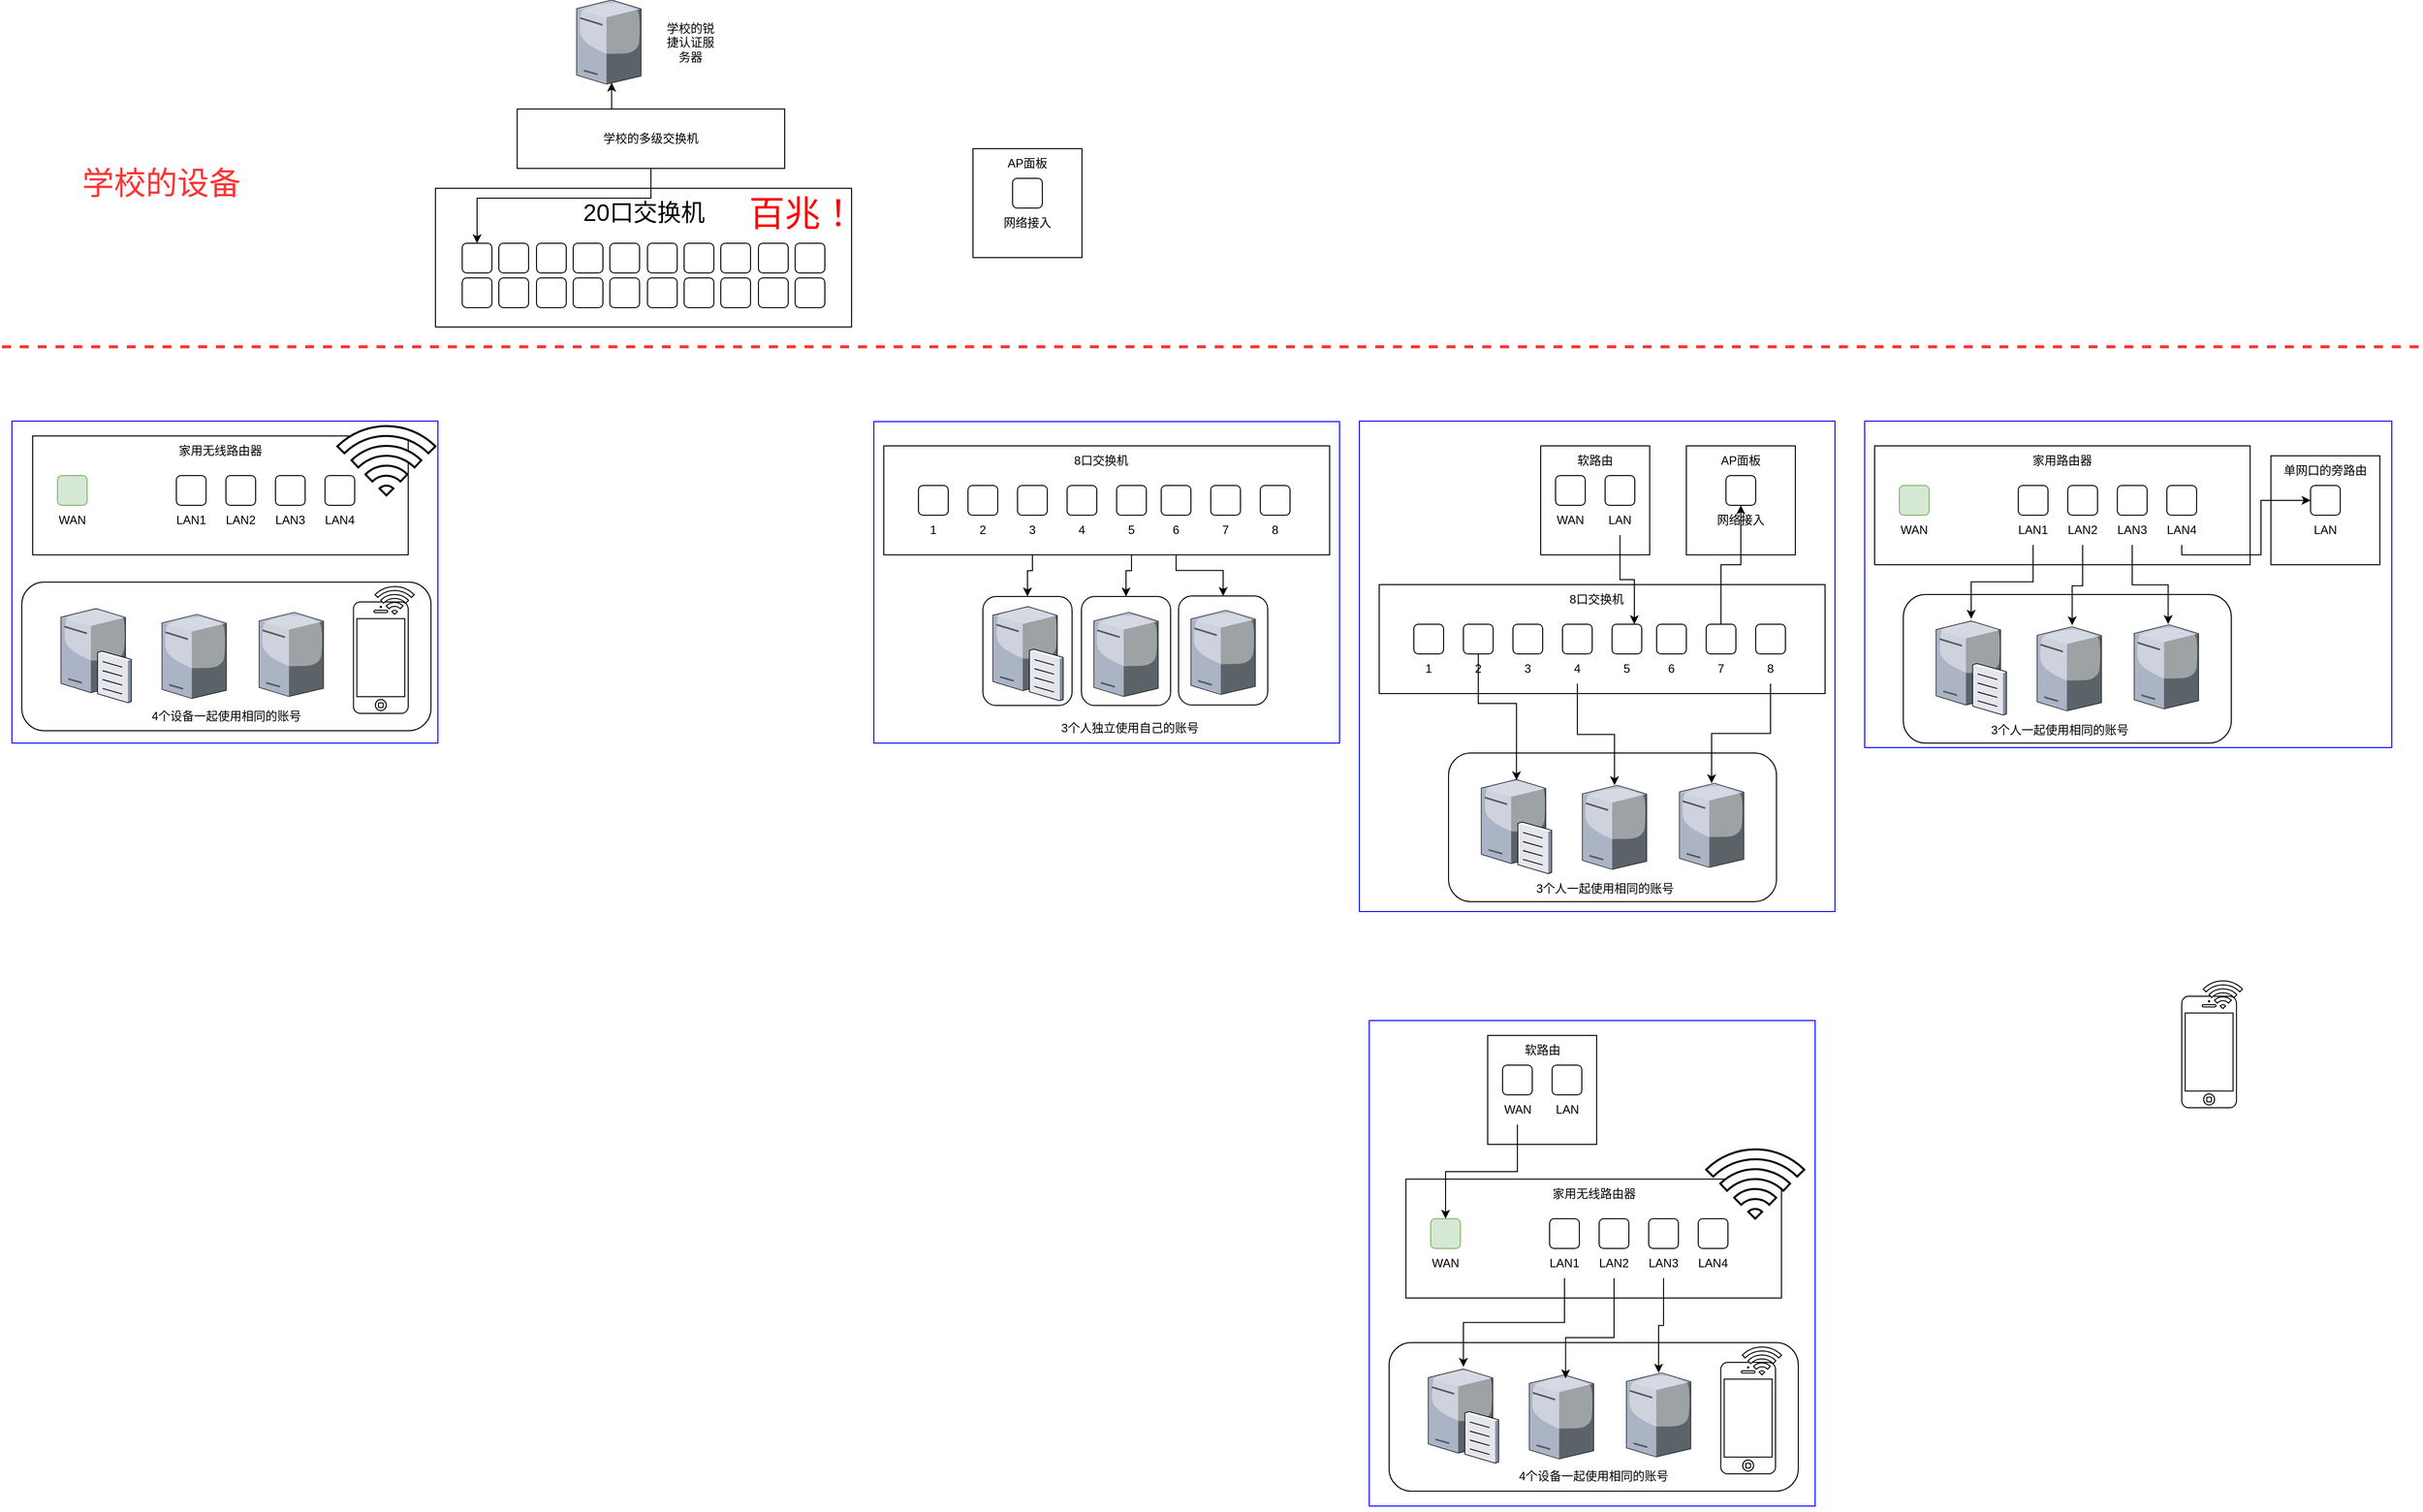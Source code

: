 <mxfile version="21.6.1" type="device" pages="2">
  <diagram name="Page-1" id="822b0af5-4adb-64df-f703-e8dfc1f81529">
    <mxGraphModel dx="2629" dy="1525" grid="1" gridSize="10" guides="1" tooltips="1" connect="1" arrows="1" fold="1" page="1" pageScale="1" pageWidth="1100" pageHeight="850" background="none" math="0" shadow="0">
      <root>
        <mxCell id="0" />
        <mxCell id="1" parent="0" />
        <mxCell id="pqmSYJZalyNQpX13tx3o-318" value="" style="rounded=0;whiteSpace=wrap;html=1;fillColor=default;strokeColor=#0000FF;" parent="1" vertex="1">
          <mxGeometry x="1410" y="435" width="480" height="495" as="geometry" />
        </mxCell>
        <mxCell id="pqmSYJZalyNQpX13tx3o-317" value="" style="rounded=0;whiteSpace=wrap;html=1;fillColor=default;strokeColor=#0000FF;" parent="1" vertex="1">
          <mxGeometry x="920" y="435.5" width="470" height="324.5" as="geometry" />
        </mxCell>
        <mxCell id="pqmSYJZalyNQpX13tx3o-305" value="" style="rounded=0;whiteSpace=wrap;html=1;fillColor=default;strokeColor=#0000FF;" parent="1" vertex="1">
          <mxGeometry x="50" y="435" width="430" height="325" as="geometry" />
        </mxCell>
        <mxCell id="pqmSYJZalyNQpX13tx3o-2" value="" style="rounded=0;whiteSpace=wrap;html=1;" parent="1" vertex="1">
          <mxGeometry x="71" y="450" width="379" height="120" as="geometry" />
        </mxCell>
        <mxCell id="pqmSYJZalyNQpX13tx3o-5" value="" style="group" parent="1" vertex="1" connectable="0">
          <mxGeometry x="81" y="490" width="60" height="60" as="geometry" />
        </mxCell>
        <mxCell id="pqmSYJZalyNQpX13tx3o-3" value="" style="rounded=1;whiteSpace=wrap;html=1;fillColor=#d5e8d4;strokeColor=#82b366;" parent="pqmSYJZalyNQpX13tx3o-5" vertex="1">
          <mxGeometry x="15" width="30" height="30" as="geometry" />
        </mxCell>
        <mxCell id="pqmSYJZalyNQpX13tx3o-4" value="WAN" style="text;html=1;strokeColor=none;fillColor=none;align=center;verticalAlign=middle;whiteSpace=wrap;rounded=0;" parent="pqmSYJZalyNQpX13tx3o-5" vertex="1">
          <mxGeometry y="30" width="60" height="30" as="geometry" />
        </mxCell>
        <mxCell id="pqmSYJZalyNQpX13tx3o-25" value="家用无线路由器" style="text;html=1;strokeColor=none;fillColor=none;align=center;verticalAlign=middle;whiteSpace=wrap;rounded=0;" parent="1" vertex="1">
          <mxGeometry x="210" y="450" width="101" height="30" as="geometry" />
        </mxCell>
        <mxCell id="pqmSYJZalyNQpX13tx3o-92" value="" style="group" parent="1" vertex="1" connectable="0">
          <mxGeometry x="201" y="490" width="299" height="370" as="geometry" />
        </mxCell>
        <mxCell id="pqmSYJZalyNQpX13tx3o-6" value="" style="group" parent="pqmSYJZalyNQpX13tx3o-92" vertex="1" connectable="0">
          <mxGeometry x="50" width="60" height="60" as="geometry" />
        </mxCell>
        <mxCell id="pqmSYJZalyNQpX13tx3o-7" value="" style="rounded=1;whiteSpace=wrap;html=1;" parent="pqmSYJZalyNQpX13tx3o-6" vertex="1">
          <mxGeometry x="15" width="30" height="30" as="geometry" />
        </mxCell>
        <mxCell id="pqmSYJZalyNQpX13tx3o-8" value="LAN2" style="text;html=1;strokeColor=none;fillColor=none;align=center;verticalAlign=middle;whiteSpace=wrap;rounded=0;" parent="pqmSYJZalyNQpX13tx3o-6" vertex="1">
          <mxGeometry y="30" width="60" height="30" as="geometry" />
        </mxCell>
        <mxCell id="pqmSYJZalyNQpX13tx3o-10" value="" style="group" parent="pqmSYJZalyNQpX13tx3o-92" vertex="1" connectable="0">
          <mxGeometry x="100" width="60" height="60" as="geometry" />
        </mxCell>
        <mxCell id="pqmSYJZalyNQpX13tx3o-11" value="" style="rounded=1;whiteSpace=wrap;html=1;" parent="pqmSYJZalyNQpX13tx3o-10" vertex="1">
          <mxGeometry x="15" width="30" height="30" as="geometry" />
        </mxCell>
        <mxCell id="pqmSYJZalyNQpX13tx3o-12" value="LAN3" style="text;html=1;strokeColor=none;fillColor=none;align=center;verticalAlign=middle;whiteSpace=wrap;rounded=0;" parent="pqmSYJZalyNQpX13tx3o-10" vertex="1">
          <mxGeometry y="30" width="60" height="30" as="geometry" />
        </mxCell>
        <mxCell id="pqmSYJZalyNQpX13tx3o-19" value="" style="group" parent="pqmSYJZalyNQpX13tx3o-92" vertex="1" connectable="0">
          <mxGeometry width="60" height="60" as="geometry" />
        </mxCell>
        <mxCell id="pqmSYJZalyNQpX13tx3o-20" value="" style="rounded=1;whiteSpace=wrap;html=1;" parent="pqmSYJZalyNQpX13tx3o-19" vertex="1">
          <mxGeometry x="15" width="30" height="30" as="geometry" />
        </mxCell>
        <mxCell id="pqmSYJZalyNQpX13tx3o-21" value="LAN1" style="text;html=1;strokeColor=none;fillColor=none;align=center;verticalAlign=middle;whiteSpace=wrap;rounded=0;" parent="pqmSYJZalyNQpX13tx3o-19" vertex="1">
          <mxGeometry y="30" width="60" height="30" as="geometry" />
        </mxCell>
        <mxCell id="pqmSYJZalyNQpX13tx3o-91" value="" style="group" parent="pqmSYJZalyNQpX13tx3o-92" vertex="1" connectable="0">
          <mxGeometry x="150" width="149" height="370" as="geometry" />
        </mxCell>
        <mxCell id="pqmSYJZalyNQpX13tx3o-14" value="" style="rounded=1;whiteSpace=wrap;html=1;" parent="pqmSYJZalyNQpX13tx3o-91" vertex="1">
          <mxGeometry x="15" width="30" height="30" as="geometry" />
        </mxCell>
        <mxCell id="pqmSYJZalyNQpX13tx3o-15" value="LAN4" style="text;html=1;strokeColor=none;fillColor=none;align=center;verticalAlign=middle;whiteSpace=wrap;rounded=0;" parent="pqmSYJZalyNQpX13tx3o-91" vertex="1">
          <mxGeometry y="30" width="60" height="30" as="geometry" />
        </mxCell>
        <mxCell id="pqmSYJZalyNQpX13tx3o-127" value="" style="group" parent="1" vertex="1" connectable="0">
          <mxGeometry x="1040" y="620" width="360" height="345" as="geometry" />
        </mxCell>
        <mxCell id="pqmSYJZalyNQpX13tx3o-128" value="" style="group" parent="pqmSYJZalyNQpX13tx3o-127" vertex="1" connectable="0">
          <mxGeometry width="360" height="345" as="geometry" />
        </mxCell>
        <mxCell id="pqmSYJZalyNQpX13tx3o-129" value="" style="rounded=1;whiteSpace=wrap;html=1;" parent="pqmSYJZalyNQpX13tx3o-128" vertex="1">
          <mxGeometry x="89.5" y="-8" width="90" height="110" as="geometry" />
        </mxCell>
        <mxCell id="pqmSYJZalyNQpX13tx3o-130" value="" style="rounded=1;whiteSpace=wrap;html=1;" parent="pqmSYJZalyNQpX13tx3o-128" vertex="1">
          <mxGeometry x="187.5" y="-8.5" width="90" height="110" as="geometry" />
        </mxCell>
        <mxCell id="pqmSYJZalyNQpX13tx3o-131" value="" style="rounded=1;whiteSpace=wrap;html=1;" parent="pqmSYJZalyNQpX13tx3o-128" vertex="1">
          <mxGeometry x="-10" y="-8" width="90" height="110" as="geometry" />
        </mxCell>
        <mxCell id="pqmSYJZalyNQpX13tx3o-132" value="" style="verticalLabelPosition=bottom;aspect=fixed;html=1;verticalAlign=top;strokeColor=none;shape=mxgraph.citrix.file_server;rounded=0;shadow=0;comic=0;fontFamily=Verdana;" parent="pqmSYJZalyNQpX13tx3o-128" vertex="1">
          <mxGeometry width="71" height="97" as="geometry" />
        </mxCell>
        <mxCell id="pqmSYJZalyNQpX13tx3o-133" value="" style="verticalLabelPosition=bottom;aspect=fixed;html=1;verticalAlign=top;strokeColor=none;shape=mxgraph.citrix.tower_server;rounded=0;shadow=0;comic=0;fontFamily=Verdana;" parent="pqmSYJZalyNQpX13tx3o-128" vertex="1">
          <mxGeometry x="102" y="8" width="65" height="85" as="geometry" />
        </mxCell>
        <mxCell id="pqmSYJZalyNQpX13tx3o-134" value="" style="verticalLabelPosition=bottom;aspect=fixed;html=1;verticalAlign=top;strokeColor=none;shape=mxgraph.citrix.tower_server;rounded=0;shadow=0;comic=0;fontFamily=Verdana;" parent="pqmSYJZalyNQpX13tx3o-128" vertex="1">
          <mxGeometry x="200" y="6" width="65" height="85" as="geometry" />
        </mxCell>
        <mxCell id="pqmSYJZalyNQpX13tx3o-135" value="3个人独立使用自己的账号" style="text;html=1;strokeColor=none;fillColor=none;align=center;verticalAlign=middle;whiteSpace=wrap;rounded=0;" parent="pqmSYJZalyNQpX13tx3o-127" vertex="1">
          <mxGeometry x="68.13" y="110" width="141.25" height="30" as="geometry" />
        </mxCell>
        <mxCell id="pqmSYJZalyNQpX13tx3o-143" style="edgeStyle=orthogonalEdgeStyle;rounded=0;orthogonalLoop=1;jettySize=auto;html=1;exitX=0.5;exitY=1;exitDx=0;exitDy=0;entryX=0.5;entryY=0;entryDx=0;entryDy=0;" parent="1" source="pqmSYJZalyNQpX13tx3o-126" target="pqmSYJZalyNQpX13tx3o-129" edge="1">
          <mxGeometry relative="1" as="geometry" />
        </mxCell>
        <mxCell id="pqmSYJZalyNQpX13tx3o-146" style="edgeStyle=orthogonalEdgeStyle;rounded=0;orthogonalLoop=1;jettySize=auto;html=1;exitX=0.5;exitY=1;exitDx=0;exitDy=0;entryX=0.5;entryY=0;entryDx=0;entryDy=0;" parent="1" source="pqmSYJZalyNQpX13tx3o-108" target="pqmSYJZalyNQpX13tx3o-131" edge="1">
          <mxGeometry relative="1" as="geometry" />
        </mxCell>
        <mxCell id="pqmSYJZalyNQpX13tx3o-147" style="edgeStyle=orthogonalEdgeStyle;rounded=0;orthogonalLoop=1;jettySize=auto;html=1;exitX=0.5;exitY=1;exitDx=0;exitDy=0;entryX=0.5;entryY=0;entryDx=0;entryDy=0;" parent="1" source="pqmSYJZalyNQpX13tx3o-117" target="pqmSYJZalyNQpX13tx3o-130" edge="1">
          <mxGeometry relative="1" as="geometry" />
        </mxCell>
        <mxCell id="pqmSYJZalyNQpX13tx3o-186" value="" style="group" parent="1" vertex="1" connectable="0">
          <mxGeometry x="1430" y="600" width="450" height="110" as="geometry" />
        </mxCell>
        <mxCell id="pqmSYJZalyNQpX13tx3o-187" value="" style="rounded=0;whiteSpace=wrap;html=1;" parent="pqmSYJZalyNQpX13tx3o-186" vertex="1">
          <mxGeometry width="450" height="110" as="geometry" />
        </mxCell>
        <mxCell id="pqmSYJZalyNQpX13tx3o-188" value="8口交换机" style="text;html=1;strokeColor=none;fillColor=none;align=center;verticalAlign=middle;whiteSpace=wrap;rounded=0;" parent="pqmSYJZalyNQpX13tx3o-186" vertex="1">
          <mxGeometry x="178" width="83" height="30" as="geometry" />
        </mxCell>
        <mxCell id="pqmSYJZalyNQpX13tx3o-189" value="" style="group" parent="pqmSYJZalyNQpX13tx3o-186" vertex="1" connectable="0">
          <mxGeometry x="20" y="40" width="405" height="60" as="geometry" />
        </mxCell>
        <mxCell id="pqmSYJZalyNQpX13tx3o-190" value="" style="group" parent="pqmSYJZalyNQpX13tx3o-189" vertex="1" connectable="0">
          <mxGeometry x="50" width="60" height="60" as="geometry" />
        </mxCell>
        <mxCell id="pqmSYJZalyNQpX13tx3o-191" value="" style="rounded=1;whiteSpace=wrap;html=1;" parent="pqmSYJZalyNQpX13tx3o-190" vertex="1">
          <mxGeometry x="15" width="30" height="30" as="geometry" />
        </mxCell>
        <mxCell id="pqmSYJZalyNQpX13tx3o-192" value="2" style="text;html=1;strokeColor=none;fillColor=none;align=center;verticalAlign=middle;whiteSpace=wrap;rounded=0;" parent="pqmSYJZalyNQpX13tx3o-190" vertex="1">
          <mxGeometry y="30" width="60" height="30" as="geometry" />
        </mxCell>
        <mxCell id="pqmSYJZalyNQpX13tx3o-193" value="" style="group" parent="pqmSYJZalyNQpX13tx3o-189" vertex="1" connectable="0">
          <mxGeometry x="100" width="60" height="60" as="geometry" />
        </mxCell>
        <mxCell id="pqmSYJZalyNQpX13tx3o-194" value="" style="rounded=1;whiteSpace=wrap;html=1;" parent="pqmSYJZalyNQpX13tx3o-193" vertex="1">
          <mxGeometry x="15" width="30" height="30" as="geometry" />
        </mxCell>
        <mxCell id="pqmSYJZalyNQpX13tx3o-195" value="3" style="text;html=1;strokeColor=none;fillColor=none;align=center;verticalAlign=middle;whiteSpace=wrap;rounded=0;" parent="pqmSYJZalyNQpX13tx3o-193" vertex="1">
          <mxGeometry y="30" width="60" height="30" as="geometry" />
        </mxCell>
        <mxCell id="pqmSYJZalyNQpX13tx3o-196" value="" style="group" parent="pqmSYJZalyNQpX13tx3o-189" vertex="1" connectable="0">
          <mxGeometry x="150" width="60" height="60" as="geometry" />
        </mxCell>
        <mxCell id="pqmSYJZalyNQpX13tx3o-197" value="" style="rounded=1;whiteSpace=wrap;html=1;" parent="pqmSYJZalyNQpX13tx3o-196" vertex="1">
          <mxGeometry x="15" width="30" height="30" as="geometry" />
        </mxCell>
        <mxCell id="pqmSYJZalyNQpX13tx3o-198" value="4" style="text;html=1;strokeColor=none;fillColor=none;align=center;verticalAlign=middle;whiteSpace=wrap;rounded=0;" parent="pqmSYJZalyNQpX13tx3o-196" vertex="1">
          <mxGeometry y="30" width="60" height="30" as="geometry" />
        </mxCell>
        <mxCell id="pqmSYJZalyNQpX13tx3o-199" value="" style="group" parent="pqmSYJZalyNQpX13tx3o-189" vertex="1" connectable="0">
          <mxGeometry width="60" height="60" as="geometry" />
        </mxCell>
        <mxCell id="pqmSYJZalyNQpX13tx3o-200" value="" style="rounded=1;whiteSpace=wrap;html=1;" parent="pqmSYJZalyNQpX13tx3o-199" vertex="1">
          <mxGeometry x="15" width="30" height="30" as="geometry" />
        </mxCell>
        <mxCell id="pqmSYJZalyNQpX13tx3o-201" value="1" style="text;html=1;strokeColor=none;fillColor=none;align=center;verticalAlign=middle;whiteSpace=wrap;rounded=0;" parent="pqmSYJZalyNQpX13tx3o-199" vertex="1">
          <mxGeometry y="30" width="60" height="30" as="geometry" />
        </mxCell>
        <mxCell id="pqmSYJZalyNQpX13tx3o-202" value="" style="group" parent="pqmSYJZalyNQpX13tx3o-189" vertex="1" connectable="0">
          <mxGeometry x="245" width="60" height="60" as="geometry" />
        </mxCell>
        <mxCell id="pqmSYJZalyNQpX13tx3o-203" value="" style="rounded=1;whiteSpace=wrap;html=1;" parent="pqmSYJZalyNQpX13tx3o-202" vertex="1">
          <mxGeometry x="15" width="30" height="30" as="geometry" />
        </mxCell>
        <mxCell id="pqmSYJZalyNQpX13tx3o-204" value="6" style="text;html=1;strokeColor=none;fillColor=none;align=center;verticalAlign=middle;whiteSpace=wrap;rounded=0;" parent="pqmSYJZalyNQpX13tx3o-202" vertex="1">
          <mxGeometry y="30" width="60" height="30" as="geometry" />
        </mxCell>
        <mxCell id="pqmSYJZalyNQpX13tx3o-205" value="" style="group" parent="pqmSYJZalyNQpX13tx3o-189" vertex="1" connectable="0">
          <mxGeometry x="295" width="60" height="60" as="geometry" />
        </mxCell>
        <mxCell id="pqmSYJZalyNQpX13tx3o-206" value="" style="rounded=1;whiteSpace=wrap;html=1;" parent="pqmSYJZalyNQpX13tx3o-205" vertex="1">
          <mxGeometry x="15" width="30" height="30" as="geometry" />
        </mxCell>
        <mxCell id="pqmSYJZalyNQpX13tx3o-207" value="7" style="text;html=1;strokeColor=none;fillColor=none;align=center;verticalAlign=middle;whiteSpace=wrap;rounded=0;" parent="pqmSYJZalyNQpX13tx3o-205" vertex="1">
          <mxGeometry y="30" width="60" height="30" as="geometry" />
        </mxCell>
        <mxCell id="pqmSYJZalyNQpX13tx3o-208" value="" style="group" parent="pqmSYJZalyNQpX13tx3o-189" vertex="1" connectable="0">
          <mxGeometry x="345" width="60" height="60" as="geometry" />
        </mxCell>
        <mxCell id="pqmSYJZalyNQpX13tx3o-209" value="" style="rounded=1;whiteSpace=wrap;html=1;" parent="pqmSYJZalyNQpX13tx3o-208" vertex="1">
          <mxGeometry x="15" width="30" height="30" as="geometry" />
        </mxCell>
        <mxCell id="pqmSYJZalyNQpX13tx3o-210" value="8" style="text;html=1;strokeColor=none;fillColor=none;align=center;verticalAlign=middle;whiteSpace=wrap;rounded=0;" parent="pqmSYJZalyNQpX13tx3o-208" vertex="1">
          <mxGeometry y="30" width="60" height="30" as="geometry" />
        </mxCell>
        <mxCell id="pqmSYJZalyNQpX13tx3o-211" value="" style="group" parent="pqmSYJZalyNQpX13tx3o-189" vertex="1" connectable="0">
          <mxGeometry x="200" width="60" height="60" as="geometry" />
        </mxCell>
        <mxCell id="pqmSYJZalyNQpX13tx3o-212" value="" style="rounded=1;whiteSpace=wrap;html=1;" parent="pqmSYJZalyNQpX13tx3o-211" vertex="1">
          <mxGeometry x="15" width="30" height="30" as="geometry" />
        </mxCell>
        <mxCell id="pqmSYJZalyNQpX13tx3o-213" value="5" style="text;html=1;strokeColor=none;fillColor=none;align=center;verticalAlign=middle;whiteSpace=wrap;rounded=0;" parent="pqmSYJZalyNQpX13tx3o-211" vertex="1">
          <mxGeometry y="30" width="60" height="30" as="geometry" />
        </mxCell>
        <mxCell id="pqmSYJZalyNQpX13tx3o-215" value="" style="group" parent="1" vertex="1" connectable="0">
          <mxGeometry x="1593" y="460" width="110" height="110" as="geometry" />
        </mxCell>
        <mxCell id="pqmSYJZalyNQpX13tx3o-158" value="" style="whiteSpace=wrap;html=1;aspect=fixed;" parent="pqmSYJZalyNQpX13tx3o-215" vertex="1">
          <mxGeometry width="110" height="110" as="geometry" />
        </mxCell>
        <mxCell id="pqmSYJZalyNQpX13tx3o-184" value="" style="group" parent="pqmSYJZalyNQpX13tx3o-215" vertex="1" connectable="0">
          <mxGeometry y="30" width="110" height="60" as="geometry" />
        </mxCell>
        <mxCell id="pqmSYJZalyNQpX13tx3o-160" value="" style="group" parent="pqmSYJZalyNQpX13tx3o-184" vertex="1" connectable="0">
          <mxGeometry x="50" width="60" height="60" as="geometry" />
        </mxCell>
        <mxCell id="pqmSYJZalyNQpX13tx3o-161" value="" style="rounded=1;whiteSpace=wrap;html=1;" parent="pqmSYJZalyNQpX13tx3o-160" vertex="1">
          <mxGeometry x="15" width="30" height="30" as="geometry" />
        </mxCell>
        <mxCell id="pqmSYJZalyNQpX13tx3o-162" value="LAN" style="text;html=1;strokeColor=none;fillColor=none;align=center;verticalAlign=middle;whiteSpace=wrap;rounded=0;" parent="pqmSYJZalyNQpX13tx3o-160" vertex="1">
          <mxGeometry y="30" width="60" height="30" as="geometry" />
        </mxCell>
        <mxCell id="pqmSYJZalyNQpX13tx3o-169" value="" style="group" parent="pqmSYJZalyNQpX13tx3o-184" vertex="1" connectable="0">
          <mxGeometry width="60" height="60" as="geometry" />
        </mxCell>
        <mxCell id="pqmSYJZalyNQpX13tx3o-170" value="" style="rounded=1;whiteSpace=wrap;html=1;" parent="pqmSYJZalyNQpX13tx3o-169" vertex="1">
          <mxGeometry x="15" width="30" height="30" as="geometry" />
        </mxCell>
        <mxCell id="pqmSYJZalyNQpX13tx3o-171" value="WAN" style="text;html=1;strokeColor=none;fillColor=none;align=center;verticalAlign=middle;whiteSpace=wrap;rounded=0;" parent="pqmSYJZalyNQpX13tx3o-169" vertex="1">
          <mxGeometry y="30" width="60" height="30" as="geometry" />
        </mxCell>
        <mxCell id="pqmSYJZalyNQpX13tx3o-185" value="软路由" style="text;html=1;strokeColor=none;fillColor=none;align=center;verticalAlign=middle;whiteSpace=wrap;rounded=0;" parent="pqmSYJZalyNQpX13tx3o-215" vertex="1">
          <mxGeometry x="25" width="60" height="30" as="geometry" />
        </mxCell>
        <mxCell id="pqmSYJZalyNQpX13tx3o-216" style="edgeStyle=orthogonalEdgeStyle;rounded=0;orthogonalLoop=1;jettySize=auto;html=1;exitX=0.5;exitY=1;exitDx=0;exitDy=0;entryX=0.75;entryY=0;entryDx=0;entryDy=0;" parent="1" source="pqmSYJZalyNQpX13tx3o-162" target="pqmSYJZalyNQpX13tx3o-212" edge="1">
          <mxGeometry relative="1" as="geometry" />
        </mxCell>
        <mxCell id="pqmSYJZalyNQpX13tx3o-218" value="" style="group" parent="1" vertex="1" connectable="0">
          <mxGeometry x="1533" y="794.5" width="298" height="127" as="geometry" />
        </mxCell>
        <mxCell id="pqmSYJZalyNQpX13tx3o-219" value="" style="rounded=1;whiteSpace=wrap;html=1;" parent="pqmSYJZalyNQpX13tx3o-218" vertex="1">
          <mxGeometry x="-33" y="-24.5" width="331" height="150" as="geometry" />
        </mxCell>
        <mxCell id="pqmSYJZalyNQpX13tx3o-220" value="" style="verticalLabelPosition=bottom;aspect=fixed;html=1;verticalAlign=top;strokeColor=none;shape=mxgraph.citrix.file_server;rounded=0;shadow=0;comic=0;fontFamily=Verdana;" parent="pqmSYJZalyNQpX13tx3o-218" vertex="1">
          <mxGeometry width="71" height="97" as="geometry" />
        </mxCell>
        <mxCell id="pqmSYJZalyNQpX13tx3o-221" value="" style="verticalLabelPosition=bottom;aspect=fixed;html=1;verticalAlign=top;strokeColor=none;shape=mxgraph.citrix.tower_server;rounded=0;shadow=0;comic=0;fontFamily=Verdana;" parent="pqmSYJZalyNQpX13tx3o-218" vertex="1">
          <mxGeometry x="102" y="8" width="65" height="85" as="geometry" />
        </mxCell>
        <mxCell id="pqmSYJZalyNQpX13tx3o-222" value="" style="verticalLabelPosition=bottom;aspect=fixed;html=1;verticalAlign=top;strokeColor=none;shape=mxgraph.citrix.tower_server;rounded=0;shadow=0;comic=0;fontFamily=Verdana;" parent="pqmSYJZalyNQpX13tx3o-218" vertex="1">
          <mxGeometry x="200" y="6" width="65" height="85" as="geometry" />
        </mxCell>
        <mxCell id="pqmSYJZalyNQpX13tx3o-223" value="3个人一起使用相同的账号" style="text;html=1;strokeColor=none;fillColor=none;align=center;verticalAlign=middle;whiteSpace=wrap;rounded=0;" parent="pqmSYJZalyNQpX13tx3o-218" vertex="1">
          <mxGeometry x="50" y="97" width="150" height="30" as="geometry" />
        </mxCell>
        <mxCell id="pqmSYJZalyNQpX13tx3o-225" style="edgeStyle=orthogonalEdgeStyle;rounded=0;orthogonalLoop=1;jettySize=auto;html=1;exitX=0.5;exitY=0;exitDx=0;exitDy=0;entryX=0.501;entryY=0.03;entryDx=0;entryDy=0;entryPerimeter=0;" parent="1" source="pqmSYJZalyNQpX13tx3o-192" target="pqmSYJZalyNQpX13tx3o-220" edge="1">
          <mxGeometry relative="1" as="geometry">
            <Array as="points">
              <mxPoint x="1530" y="720" />
              <mxPoint x="1569" y="720" />
            </Array>
          </mxGeometry>
        </mxCell>
        <mxCell id="pqmSYJZalyNQpX13tx3o-226" style="edgeStyle=orthogonalEdgeStyle;rounded=0;orthogonalLoop=1;jettySize=auto;html=1;exitX=0.5;exitY=1;exitDx=0;exitDy=0;" parent="1" source="pqmSYJZalyNQpX13tx3o-198" target="pqmSYJZalyNQpX13tx3o-221" edge="1">
          <mxGeometry relative="1" as="geometry" />
        </mxCell>
        <mxCell id="pqmSYJZalyNQpX13tx3o-227" style="edgeStyle=orthogonalEdgeStyle;rounded=0;orthogonalLoop=1;jettySize=auto;html=1;exitX=0.5;exitY=1;exitDx=0;exitDy=0;" parent="1" source="pqmSYJZalyNQpX13tx3o-210" target="pqmSYJZalyNQpX13tx3o-222" edge="1">
          <mxGeometry relative="1" as="geometry" />
        </mxCell>
        <mxCell id="pqmSYJZalyNQpX13tx3o-255" value="" style="group" parent="1" vertex="1" connectable="0">
          <mxGeometry x="1992" y="634.5" width="460" height="300" as="geometry" />
        </mxCell>
        <mxCell id="pqmSYJZalyNQpX13tx3o-319" value="" style="rounded=0;whiteSpace=wrap;html=1;fillColor=default;strokeColor=#0000FF;" parent="pqmSYJZalyNQpX13tx3o-255" vertex="1">
          <mxGeometry x="-72" y="-199.5" width="532" height="329.5" as="geometry" />
        </mxCell>
        <mxCell id="pqmSYJZalyNQpX13tx3o-256" value="" style="rounded=1;whiteSpace=wrap;html=1;" parent="pqmSYJZalyNQpX13tx3o-255" vertex="1">
          <mxGeometry x="-33" y="-24.5" width="331" height="150" as="geometry" />
        </mxCell>
        <mxCell id="pqmSYJZalyNQpX13tx3o-257" value="" style="verticalLabelPosition=bottom;aspect=fixed;html=1;verticalAlign=top;strokeColor=none;shape=mxgraph.citrix.file_server;rounded=0;shadow=0;comic=0;fontFamily=Verdana;" parent="pqmSYJZalyNQpX13tx3o-255" vertex="1">
          <mxGeometry width="71" height="97" as="geometry" />
        </mxCell>
        <mxCell id="pqmSYJZalyNQpX13tx3o-258" value="" style="verticalLabelPosition=bottom;aspect=fixed;html=1;verticalAlign=top;strokeColor=none;shape=mxgraph.citrix.tower_server;rounded=0;shadow=0;comic=0;fontFamily=Verdana;" parent="pqmSYJZalyNQpX13tx3o-255" vertex="1">
          <mxGeometry x="102" y="8" width="65" height="85" as="geometry" />
        </mxCell>
        <mxCell id="pqmSYJZalyNQpX13tx3o-259" value="" style="verticalLabelPosition=bottom;aspect=fixed;html=1;verticalAlign=top;strokeColor=none;shape=mxgraph.citrix.tower_server;rounded=0;shadow=0;comic=0;fontFamily=Verdana;" parent="pqmSYJZalyNQpX13tx3o-255" vertex="1">
          <mxGeometry x="200" y="6" width="65" height="85" as="geometry" />
        </mxCell>
        <mxCell id="pqmSYJZalyNQpX13tx3o-260" value="3个人一起使用相同的账号" style="text;html=1;strokeColor=none;fillColor=none;align=center;verticalAlign=middle;whiteSpace=wrap;rounded=0;" parent="pqmSYJZalyNQpX13tx3o-255" vertex="1">
          <mxGeometry x="50" y="97" width="150" height="30" as="geometry" />
        </mxCell>
        <mxCell id="pqmSYJZalyNQpX13tx3o-261" value="" style="rounded=0;whiteSpace=wrap;html=1;" parent="1" vertex="1">
          <mxGeometry x="1930" y="460" width="379" height="120" as="geometry" />
        </mxCell>
        <mxCell id="pqmSYJZalyNQpX13tx3o-262" value="" style="group" parent="1" vertex="1" connectable="0">
          <mxGeometry x="1940" y="500" width="60" height="60" as="geometry" />
        </mxCell>
        <mxCell id="pqmSYJZalyNQpX13tx3o-263" value="" style="rounded=1;whiteSpace=wrap;html=1;fillColor=#d5e8d4;strokeColor=#82b366;" parent="pqmSYJZalyNQpX13tx3o-262" vertex="1">
          <mxGeometry x="15" width="30" height="30" as="geometry" />
        </mxCell>
        <mxCell id="pqmSYJZalyNQpX13tx3o-264" value="WAN" style="text;html=1;strokeColor=none;fillColor=none;align=center;verticalAlign=middle;whiteSpace=wrap;rounded=0;" parent="pqmSYJZalyNQpX13tx3o-262" vertex="1">
          <mxGeometry y="30" width="60" height="30" as="geometry" />
        </mxCell>
        <mxCell id="pqmSYJZalyNQpX13tx3o-265" value="家用路由器" style="text;html=1;strokeColor=none;fillColor=none;align=center;verticalAlign=middle;whiteSpace=wrap;rounded=0;" parent="1" vertex="1">
          <mxGeometry x="2078" y="460" width="83" height="30" as="geometry" />
        </mxCell>
        <mxCell id="pqmSYJZalyNQpX13tx3o-266" value="" style="group" parent="1" vertex="1" connectable="0">
          <mxGeometry x="2060" y="500" width="210" height="60" as="geometry" />
        </mxCell>
        <mxCell id="pqmSYJZalyNQpX13tx3o-267" value="" style="group" parent="pqmSYJZalyNQpX13tx3o-266" vertex="1" connectable="0">
          <mxGeometry x="50" width="60" height="60" as="geometry" />
        </mxCell>
        <mxCell id="pqmSYJZalyNQpX13tx3o-268" value="" style="rounded=1;whiteSpace=wrap;html=1;" parent="pqmSYJZalyNQpX13tx3o-267" vertex="1">
          <mxGeometry x="15" width="30" height="30" as="geometry" />
        </mxCell>
        <mxCell id="pqmSYJZalyNQpX13tx3o-269" value="LAN2" style="text;html=1;strokeColor=none;fillColor=none;align=center;verticalAlign=middle;whiteSpace=wrap;rounded=0;" parent="pqmSYJZalyNQpX13tx3o-267" vertex="1">
          <mxGeometry y="30" width="60" height="30" as="geometry" />
        </mxCell>
        <mxCell id="pqmSYJZalyNQpX13tx3o-270" value="" style="group" parent="pqmSYJZalyNQpX13tx3o-266" vertex="1" connectable="0">
          <mxGeometry x="100" width="60" height="60" as="geometry" />
        </mxCell>
        <mxCell id="pqmSYJZalyNQpX13tx3o-271" value="" style="rounded=1;whiteSpace=wrap;html=1;" parent="pqmSYJZalyNQpX13tx3o-270" vertex="1">
          <mxGeometry x="15" width="30" height="30" as="geometry" />
        </mxCell>
        <mxCell id="pqmSYJZalyNQpX13tx3o-272" value="LAN3" style="text;html=1;strokeColor=none;fillColor=none;align=center;verticalAlign=middle;whiteSpace=wrap;rounded=0;" parent="pqmSYJZalyNQpX13tx3o-270" vertex="1">
          <mxGeometry y="30" width="60" height="30" as="geometry" />
        </mxCell>
        <mxCell id="pqmSYJZalyNQpX13tx3o-273" value="" style="group" parent="pqmSYJZalyNQpX13tx3o-266" vertex="1" connectable="0">
          <mxGeometry width="60" height="60" as="geometry" />
        </mxCell>
        <mxCell id="pqmSYJZalyNQpX13tx3o-274" value="" style="rounded=1;whiteSpace=wrap;html=1;" parent="pqmSYJZalyNQpX13tx3o-273" vertex="1">
          <mxGeometry x="15" width="30" height="30" as="geometry" />
        </mxCell>
        <mxCell id="pqmSYJZalyNQpX13tx3o-275" value="LAN1" style="text;html=1;strokeColor=none;fillColor=none;align=center;verticalAlign=middle;whiteSpace=wrap;rounded=0;" parent="pqmSYJZalyNQpX13tx3o-273" vertex="1">
          <mxGeometry y="30" width="60" height="30" as="geometry" />
        </mxCell>
        <mxCell id="pqmSYJZalyNQpX13tx3o-276" value="" style="group" parent="pqmSYJZalyNQpX13tx3o-266" vertex="1" connectable="0">
          <mxGeometry x="150" width="60" height="60" as="geometry" />
        </mxCell>
        <mxCell id="pqmSYJZalyNQpX13tx3o-277" value="" style="rounded=1;whiteSpace=wrap;html=1;" parent="pqmSYJZalyNQpX13tx3o-276" vertex="1">
          <mxGeometry x="15" width="30" height="30" as="geometry" />
        </mxCell>
        <mxCell id="pqmSYJZalyNQpX13tx3o-278" value="LAN4" style="text;html=1;strokeColor=none;fillColor=none;align=center;verticalAlign=middle;whiteSpace=wrap;rounded=0;" parent="pqmSYJZalyNQpX13tx3o-276" vertex="1">
          <mxGeometry y="30" width="60" height="30" as="geometry" />
        </mxCell>
        <mxCell id="pqmSYJZalyNQpX13tx3o-279" style="edgeStyle=orthogonalEdgeStyle;rounded=0;orthogonalLoop=1;jettySize=auto;html=1;exitX=0.5;exitY=1;exitDx=0;exitDy=0;" parent="1" source="pqmSYJZalyNQpX13tx3o-275" target="pqmSYJZalyNQpX13tx3o-257" edge="1">
          <mxGeometry relative="1" as="geometry" />
        </mxCell>
        <mxCell id="pqmSYJZalyNQpX13tx3o-280" style="edgeStyle=orthogonalEdgeStyle;rounded=0;orthogonalLoop=1;jettySize=auto;html=1;exitX=0.5;exitY=1;exitDx=0;exitDy=0;entryX=0.545;entryY=-0.017;entryDx=0;entryDy=0;entryPerimeter=0;" parent="1" source="pqmSYJZalyNQpX13tx3o-269" target="pqmSYJZalyNQpX13tx3o-258" edge="1">
          <mxGeometry relative="1" as="geometry" />
        </mxCell>
        <mxCell id="pqmSYJZalyNQpX13tx3o-297" style="edgeStyle=orthogonalEdgeStyle;rounded=0;orthogonalLoop=1;jettySize=auto;html=1;exitX=0.5;exitY=1;exitDx=0;exitDy=0;entryX=0.527;entryY=-0.008;entryDx=0;entryDy=0;entryPerimeter=0;" parent="1" source="pqmSYJZalyNQpX13tx3o-272" target="pqmSYJZalyNQpX13tx3o-259" edge="1">
          <mxGeometry relative="1" as="geometry" />
        </mxCell>
        <mxCell id="pqmSYJZalyNQpX13tx3o-300" value="" style="group" parent="1" vertex="1" connectable="0">
          <mxGeometry x="2330" y="470" width="110" height="110" as="geometry" />
        </mxCell>
        <mxCell id="pqmSYJZalyNQpX13tx3o-295" value="" style="whiteSpace=wrap;html=1;aspect=fixed;" parent="pqmSYJZalyNQpX13tx3o-300" vertex="1">
          <mxGeometry width="110" height="110" as="geometry" />
        </mxCell>
        <mxCell id="pqmSYJZalyNQpX13tx3o-289" value="" style="group" parent="pqmSYJZalyNQpX13tx3o-300" vertex="1" connectable="0">
          <mxGeometry x="25" y="30" width="60" height="60" as="geometry" />
        </mxCell>
        <mxCell id="pqmSYJZalyNQpX13tx3o-290" value="" style="rounded=1;whiteSpace=wrap;html=1;" parent="pqmSYJZalyNQpX13tx3o-289" vertex="1">
          <mxGeometry x="15" width="30" height="30" as="geometry" />
        </mxCell>
        <mxCell id="pqmSYJZalyNQpX13tx3o-291" value="LAN" style="text;html=1;strokeColor=none;fillColor=none;align=center;verticalAlign=middle;whiteSpace=wrap;rounded=0;" parent="pqmSYJZalyNQpX13tx3o-289" vertex="1">
          <mxGeometry y="30" width="60" height="30" as="geometry" />
        </mxCell>
        <mxCell id="pqmSYJZalyNQpX13tx3o-296" value="单网口的旁路由" style="text;html=1;strokeColor=none;fillColor=none;align=center;verticalAlign=middle;whiteSpace=wrap;rounded=0;" parent="pqmSYJZalyNQpX13tx3o-300" vertex="1">
          <mxGeometry width="110" height="30" as="geometry" />
        </mxCell>
        <mxCell id="pqmSYJZalyNQpX13tx3o-302" style="edgeStyle=orthogonalEdgeStyle;rounded=0;orthogonalLoop=1;jettySize=auto;html=1;exitX=0.5;exitY=1;exitDx=0;exitDy=0;entryX=0;entryY=0.5;entryDx=0;entryDy=0;" parent="1" source="pqmSYJZalyNQpX13tx3o-278" target="pqmSYJZalyNQpX13tx3o-290" edge="1">
          <mxGeometry relative="1" as="geometry">
            <Array as="points">
              <mxPoint x="2240" y="570" />
              <mxPoint x="2320" y="570" />
              <mxPoint x="2320" y="515" />
            </Array>
          </mxGeometry>
        </mxCell>
        <mxCell id="pqmSYJZalyNQpX13tx3o-311" value="" style="group" parent="1" vertex="1" connectable="0">
          <mxGeometry x="560" y="120" width="270" height="60" as="geometry" />
        </mxCell>
        <mxCell id="pqmSYJZalyNQpX13tx3o-309" value="" style="rounded=0;whiteSpace=wrap;html=1;" parent="pqmSYJZalyNQpX13tx3o-311" vertex="1">
          <mxGeometry width="270" height="60" as="geometry" />
        </mxCell>
        <mxCell id="pqmSYJZalyNQpX13tx3o-310" value="学校的多级交换机" style="text;html=1;strokeColor=none;fillColor=none;align=center;verticalAlign=middle;whiteSpace=wrap;rounded=0;" parent="pqmSYJZalyNQpX13tx3o-311" vertex="1">
          <mxGeometry x="55" y="15" width="160" height="30" as="geometry" />
        </mxCell>
        <mxCell id="pqmSYJZalyNQpX13tx3o-313" value="" style="group" parent="1" vertex="1" connectable="0">
          <mxGeometry x="620" y="10" width="145" height="85" as="geometry" />
        </mxCell>
        <mxCell id="7d933b09d9755ecc-9" value="" style="verticalLabelPosition=bottom;aspect=fixed;html=1;verticalAlign=top;strokeColor=none;shape=mxgraph.citrix.tower_server;rounded=0;shadow=0;comic=0;fontFamily=Verdana;" parent="pqmSYJZalyNQpX13tx3o-313" vertex="1">
          <mxGeometry width="65" height="85" as="geometry" />
        </mxCell>
        <mxCell id="pqmSYJZalyNQpX13tx3o-312" value="学校的锐捷认证服务器" style="text;html=1;strokeColor=none;fillColor=none;align=center;verticalAlign=middle;whiteSpace=wrap;rounded=0;" parent="pqmSYJZalyNQpX13tx3o-313" vertex="1">
          <mxGeometry x="85" y="27.5" width="60" height="30" as="geometry" />
        </mxCell>
        <mxCell id="pqmSYJZalyNQpX13tx3o-315" style="edgeStyle=orthogonalEdgeStyle;rounded=0;orthogonalLoop=1;jettySize=auto;html=1;exitX=0.25;exitY=0;exitDx=0;exitDy=0;entryX=0.543;entryY=0.982;entryDx=0;entryDy=0;entryPerimeter=0;" parent="1" source="pqmSYJZalyNQpX13tx3o-309" target="7d933b09d9755ecc-9" edge="1">
          <mxGeometry relative="1" as="geometry" />
        </mxCell>
        <mxCell id="pqmSYJZalyNQpX13tx3o-99" value="" style="group" parent="1" vertex="1" connectable="0">
          <mxGeometry x="930" y="460" width="450" height="110" as="geometry" />
        </mxCell>
        <mxCell id="pqmSYJZalyNQpX13tx3o-100" value="" style="rounded=0;whiteSpace=wrap;html=1;" parent="pqmSYJZalyNQpX13tx3o-99" vertex="1">
          <mxGeometry width="450" height="110" as="geometry" />
        </mxCell>
        <mxCell id="pqmSYJZalyNQpX13tx3o-101" value="8口交换机" style="text;html=1;strokeColor=none;fillColor=none;align=center;verticalAlign=middle;whiteSpace=wrap;rounded=0;" parent="pqmSYJZalyNQpX13tx3o-99" vertex="1">
          <mxGeometry x="178" width="83" height="30" as="geometry" />
        </mxCell>
        <mxCell id="pqmSYJZalyNQpX13tx3o-102" value="" style="group" parent="pqmSYJZalyNQpX13tx3o-99" vertex="1" connectable="0">
          <mxGeometry x="20" y="40" width="405" height="60" as="geometry" />
        </mxCell>
        <mxCell id="pqmSYJZalyNQpX13tx3o-103" value="" style="group" parent="pqmSYJZalyNQpX13tx3o-102" vertex="1" connectable="0">
          <mxGeometry x="50" width="60" height="60" as="geometry" />
        </mxCell>
        <mxCell id="pqmSYJZalyNQpX13tx3o-104" value="" style="rounded=1;whiteSpace=wrap;html=1;" parent="pqmSYJZalyNQpX13tx3o-103" vertex="1">
          <mxGeometry x="15" width="30" height="30" as="geometry" />
        </mxCell>
        <mxCell id="pqmSYJZalyNQpX13tx3o-105" value="2" style="text;html=1;strokeColor=none;fillColor=none;align=center;verticalAlign=middle;whiteSpace=wrap;rounded=0;" parent="pqmSYJZalyNQpX13tx3o-103" vertex="1">
          <mxGeometry y="30" width="60" height="30" as="geometry" />
        </mxCell>
        <mxCell id="pqmSYJZalyNQpX13tx3o-106" value="" style="group" parent="pqmSYJZalyNQpX13tx3o-102" vertex="1" connectable="0">
          <mxGeometry x="100" width="60" height="60" as="geometry" />
        </mxCell>
        <mxCell id="pqmSYJZalyNQpX13tx3o-107" value="" style="rounded=1;whiteSpace=wrap;html=1;" parent="pqmSYJZalyNQpX13tx3o-106" vertex="1">
          <mxGeometry x="15" width="30" height="30" as="geometry" />
        </mxCell>
        <mxCell id="pqmSYJZalyNQpX13tx3o-108" value="3" style="text;html=1;strokeColor=none;fillColor=none;align=center;verticalAlign=middle;whiteSpace=wrap;rounded=0;" parent="pqmSYJZalyNQpX13tx3o-106" vertex="1">
          <mxGeometry y="30" width="60" height="30" as="geometry" />
        </mxCell>
        <mxCell id="pqmSYJZalyNQpX13tx3o-109" value="" style="group" parent="pqmSYJZalyNQpX13tx3o-102" vertex="1" connectable="0">
          <mxGeometry x="150" width="60" height="60" as="geometry" />
        </mxCell>
        <mxCell id="pqmSYJZalyNQpX13tx3o-110" value="" style="rounded=1;whiteSpace=wrap;html=1;" parent="pqmSYJZalyNQpX13tx3o-109" vertex="1">
          <mxGeometry x="15" width="30" height="30" as="geometry" />
        </mxCell>
        <mxCell id="pqmSYJZalyNQpX13tx3o-111" value="4" style="text;html=1;strokeColor=none;fillColor=none;align=center;verticalAlign=middle;whiteSpace=wrap;rounded=0;" parent="pqmSYJZalyNQpX13tx3o-109" vertex="1">
          <mxGeometry y="30" width="60" height="30" as="geometry" />
        </mxCell>
        <mxCell id="pqmSYJZalyNQpX13tx3o-112" value="" style="group" parent="pqmSYJZalyNQpX13tx3o-102" vertex="1" connectable="0">
          <mxGeometry width="60" height="60" as="geometry" />
        </mxCell>
        <mxCell id="pqmSYJZalyNQpX13tx3o-113" value="" style="rounded=1;whiteSpace=wrap;html=1;" parent="pqmSYJZalyNQpX13tx3o-112" vertex="1">
          <mxGeometry x="15" width="30" height="30" as="geometry" />
        </mxCell>
        <mxCell id="pqmSYJZalyNQpX13tx3o-114" value="1" style="text;html=1;strokeColor=none;fillColor=none;align=center;verticalAlign=middle;whiteSpace=wrap;rounded=0;" parent="pqmSYJZalyNQpX13tx3o-112" vertex="1">
          <mxGeometry y="30" width="60" height="30" as="geometry" />
        </mxCell>
        <mxCell id="pqmSYJZalyNQpX13tx3o-115" value="" style="group" parent="pqmSYJZalyNQpX13tx3o-102" vertex="1" connectable="0">
          <mxGeometry x="245" width="60" height="60" as="geometry" />
        </mxCell>
        <mxCell id="pqmSYJZalyNQpX13tx3o-116" value="" style="rounded=1;whiteSpace=wrap;html=1;" parent="pqmSYJZalyNQpX13tx3o-115" vertex="1">
          <mxGeometry x="15" width="30" height="30" as="geometry" />
        </mxCell>
        <mxCell id="pqmSYJZalyNQpX13tx3o-117" value="6" style="text;html=1;strokeColor=none;fillColor=none;align=center;verticalAlign=middle;whiteSpace=wrap;rounded=0;" parent="pqmSYJZalyNQpX13tx3o-115" vertex="1">
          <mxGeometry y="30" width="60" height="30" as="geometry" />
        </mxCell>
        <mxCell id="pqmSYJZalyNQpX13tx3o-118" value="" style="group" parent="pqmSYJZalyNQpX13tx3o-102" vertex="1" connectable="0">
          <mxGeometry x="295" width="60" height="60" as="geometry" />
        </mxCell>
        <mxCell id="pqmSYJZalyNQpX13tx3o-119" value="" style="rounded=1;whiteSpace=wrap;html=1;" parent="pqmSYJZalyNQpX13tx3o-118" vertex="1">
          <mxGeometry x="15" width="30" height="30" as="geometry" />
        </mxCell>
        <mxCell id="pqmSYJZalyNQpX13tx3o-120" value="7" style="text;html=1;strokeColor=none;fillColor=none;align=center;verticalAlign=middle;whiteSpace=wrap;rounded=0;" parent="pqmSYJZalyNQpX13tx3o-118" vertex="1">
          <mxGeometry y="30" width="60" height="30" as="geometry" />
        </mxCell>
        <mxCell id="pqmSYJZalyNQpX13tx3o-121" value="" style="group" parent="pqmSYJZalyNQpX13tx3o-102" vertex="1" connectable="0">
          <mxGeometry x="345" width="60" height="60" as="geometry" />
        </mxCell>
        <mxCell id="pqmSYJZalyNQpX13tx3o-122" value="" style="rounded=1;whiteSpace=wrap;html=1;" parent="pqmSYJZalyNQpX13tx3o-121" vertex="1">
          <mxGeometry x="15" width="30" height="30" as="geometry" />
        </mxCell>
        <mxCell id="pqmSYJZalyNQpX13tx3o-123" value="8" style="text;html=1;strokeColor=none;fillColor=none;align=center;verticalAlign=middle;whiteSpace=wrap;rounded=0;" parent="pqmSYJZalyNQpX13tx3o-121" vertex="1">
          <mxGeometry y="30" width="60" height="30" as="geometry" />
        </mxCell>
        <mxCell id="pqmSYJZalyNQpX13tx3o-124" value="" style="group" parent="pqmSYJZalyNQpX13tx3o-102" vertex="1" connectable="0">
          <mxGeometry x="200" width="60" height="60" as="geometry" />
        </mxCell>
        <mxCell id="pqmSYJZalyNQpX13tx3o-125" value="" style="rounded=1;whiteSpace=wrap;html=1;" parent="pqmSYJZalyNQpX13tx3o-124" vertex="1">
          <mxGeometry x="15" width="30" height="30" as="geometry" />
        </mxCell>
        <mxCell id="pqmSYJZalyNQpX13tx3o-126" value="5" style="text;html=1;strokeColor=none;fillColor=none;align=center;verticalAlign=middle;whiteSpace=wrap;rounded=0;" parent="pqmSYJZalyNQpX13tx3o-124" vertex="1">
          <mxGeometry y="30" width="60" height="30" as="geometry" />
        </mxCell>
        <mxCell id="ilSC4facUXtxxOo1DdGW-1" value="" style="endArrow=none;dashed=1;html=1;rounded=0;strokeColor=#FF3333;strokeWidth=3;" edge="1" parent="1">
          <mxGeometry width="50" height="50" relative="1" as="geometry">
            <mxPoint x="40" y="360" as="sourcePoint" />
            <mxPoint x="2480" y="360" as="targetPoint" />
          </mxGeometry>
        </mxCell>
        <mxCell id="ilSC4facUXtxxOo1DdGW-3" value="&lt;font color=&quot;#ff3333&quot; style=&quot;font-size: 32px;&quot;&gt;学校的设备&lt;/font&gt;" style="text;html=1;strokeColor=none;fillColor=none;align=center;verticalAlign=middle;whiteSpace=wrap;rounded=0;" vertex="1" parent="1">
          <mxGeometry x="81" y="180" width="240" height="30" as="geometry" />
        </mxCell>
        <mxCell id="ilSC4facUXtxxOo1DdGW-6" value="" style="group" vertex="1" connectable="0" parent="1">
          <mxGeometry x="1740" y="460" width="110" height="110" as="geometry" />
        </mxCell>
        <mxCell id="ilSC4facUXtxxOo1DdGW-7" value="" style="whiteSpace=wrap;html=1;aspect=fixed;" vertex="1" parent="ilSC4facUXtxxOo1DdGW-6">
          <mxGeometry width="110" height="110" as="geometry" />
        </mxCell>
        <mxCell id="ilSC4facUXtxxOo1DdGW-8" value="" style="group" vertex="1" connectable="0" parent="ilSC4facUXtxxOo1DdGW-6">
          <mxGeometry x="25" y="30" width="60" height="60" as="geometry" />
        </mxCell>
        <mxCell id="ilSC4facUXtxxOo1DdGW-9" value="" style="rounded=1;whiteSpace=wrap;html=1;" vertex="1" parent="ilSC4facUXtxxOo1DdGW-8">
          <mxGeometry x="15" width="30" height="30" as="geometry" />
        </mxCell>
        <mxCell id="ilSC4facUXtxxOo1DdGW-10" value="网络接入" style="text;html=1;strokeColor=none;fillColor=none;align=center;verticalAlign=middle;whiteSpace=wrap;rounded=0;" vertex="1" parent="ilSC4facUXtxxOo1DdGW-8">
          <mxGeometry y="30" width="60" height="30" as="geometry" />
        </mxCell>
        <mxCell id="ilSC4facUXtxxOo1DdGW-11" value="AP面板" style="text;html=1;strokeColor=none;fillColor=none;align=center;verticalAlign=middle;whiteSpace=wrap;rounded=0;" vertex="1" parent="ilSC4facUXtxxOo1DdGW-6">
          <mxGeometry width="110" height="30" as="geometry" />
        </mxCell>
        <mxCell id="ilSC4facUXtxxOo1DdGW-13" style="edgeStyle=orthogonalEdgeStyle;rounded=0;orthogonalLoop=1;jettySize=auto;html=1;exitX=0.5;exitY=0;exitDx=0;exitDy=0;" edge="1" parent="1" source="pqmSYJZalyNQpX13tx3o-206" target="ilSC4facUXtxxOo1DdGW-9">
          <mxGeometry relative="1" as="geometry" />
        </mxCell>
        <mxCell id="ilSC4facUXtxxOo1DdGW-14" value="" style="rounded=0;whiteSpace=wrap;html=1;fillColor=default;strokeColor=#0000FF;" vertex="1" parent="1">
          <mxGeometry x="1420" y="1040" width="450" height="490" as="geometry" />
        </mxCell>
        <mxCell id="ilSC4facUXtxxOo1DdGW-43" value="" style="group" vertex="1" connectable="0" parent="1">
          <mxGeometry x="1539.5" y="1055" width="110" height="110" as="geometry" />
        </mxCell>
        <mxCell id="ilSC4facUXtxxOo1DdGW-44" value="" style="whiteSpace=wrap;html=1;aspect=fixed;" vertex="1" parent="ilSC4facUXtxxOo1DdGW-43">
          <mxGeometry width="110" height="110" as="geometry" />
        </mxCell>
        <mxCell id="ilSC4facUXtxxOo1DdGW-45" value="" style="group" vertex="1" connectable="0" parent="ilSC4facUXtxxOo1DdGW-43">
          <mxGeometry y="30" width="110" height="60" as="geometry" />
        </mxCell>
        <mxCell id="ilSC4facUXtxxOo1DdGW-46" value="" style="group" vertex="1" connectable="0" parent="ilSC4facUXtxxOo1DdGW-45">
          <mxGeometry x="50" width="60" height="60" as="geometry" />
        </mxCell>
        <mxCell id="ilSC4facUXtxxOo1DdGW-47" value="" style="rounded=1;whiteSpace=wrap;html=1;" vertex="1" parent="ilSC4facUXtxxOo1DdGW-46">
          <mxGeometry x="15" width="30" height="30" as="geometry" />
        </mxCell>
        <mxCell id="ilSC4facUXtxxOo1DdGW-48" value="LAN" style="text;html=1;strokeColor=none;fillColor=none;align=center;verticalAlign=middle;whiteSpace=wrap;rounded=0;" vertex="1" parent="ilSC4facUXtxxOo1DdGW-46">
          <mxGeometry y="30" width="60" height="30" as="geometry" />
        </mxCell>
        <mxCell id="ilSC4facUXtxxOo1DdGW-49" value="" style="group" vertex="1" connectable="0" parent="ilSC4facUXtxxOo1DdGW-45">
          <mxGeometry width="60" height="60" as="geometry" />
        </mxCell>
        <mxCell id="ilSC4facUXtxxOo1DdGW-50" value="" style="rounded=1;whiteSpace=wrap;html=1;" vertex="1" parent="ilSC4facUXtxxOo1DdGW-49">
          <mxGeometry x="15" width="30" height="30" as="geometry" />
        </mxCell>
        <mxCell id="ilSC4facUXtxxOo1DdGW-51" value="WAN" style="text;html=1;strokeColor=none;fillColor=none;align=center;verticalAlign=middle;whiteSpace=wrap;rounded=0;" vertex="1" parent="ilSC4facUXtxxOo1DdGW-49">
          <mxGeometry y="30" width="60" height="30" as="geometry" />
        </mxCell>
        <mxCell id="ilSC4facUXtxxOo1DdGW-52" value="软路由" style="text;html=1;strokeColor=none;fillColor=none;align=center;verticalAlign=middle;whiteSpace=wrap;rounded=0;" vertex="1" parent="ilSC4facUXtxxOo1DdGW-43">
          <mxGeometry x="25" width="60" height="30" as="geometry" />
        </mxCell>
        <mxCell id="ilSC4facUXtxxOo1DdGW-70" value="" style="group" vertex="1" connectable="0" parent="1">
          <mxGeometry x="1457" y="1200" width="449.5" height="332.5" as="geometry" />
        </mxCell>
        <mxCell id="ilSC4facUXtxxOo1DdGW-71" value="" style="rounded=0;whiteSpace=wrap;html=1;" vertex="1" parent="ilSC4facUXtxxOo1DdGW-70">
          <mxGeometry width="379" height="120" as="geometry" />
        </mxCell>
        <mxCell id="ilSC4facUXtxxOo1DdGW-72" value="" style="group" vertex="1" connectable="0" parent="ilSC4facUXtxxOo1DdGW-70">
          <mxGeometry x="10" y="40" width="60" height="60" as="geometry" />
        </mxCell>
        <mxCell id="ilSC4facUXtxxOo1DdGW-73" value="" style="rounded=1;whiteSpace=wrap;html=1;fillColor=#d5e8d4;strokeColor=#82b366;" vertex="1" parent="ilSC4facUXtxxOo1DdGW-72">
          <mxGeometry x="15" width="30" height="30" as="geometry" />
        </mxCell>
        <mxCell id="ilSC4facUXtxxOo1DdGW-74" value="WAN" style="text;html=1;strokeColor=none;fillColor=none;align=center;verticalAlign=middle;whiteSpace=wrap;rounded=0;" vertex="1" parent="ilSC4facUXtxxOo1DdGW-72">
          <mxGeometry y="30" width="60" height="30" as="geometry" />
        </mxCell>
        <mxCell id="ilSC4facUXtxxOo1DdGW-75" value="" style="group" vertex="1" connectable="0" parent="ilSC4facUXtxxOo1DdGW-70">
          <mxGeometry x="130" y="40" width="319.5" height="292.5" as="geometry" />
        </mxCell>
        <mxCell id="ilSC4facUXtxxOo1DdGW-76" value="" style="group" vertex="1" connectable="0" parent="ilSC4facUXtxxOo1DdGW-75">
          <mxGeometry x="50" width="60" height="60" as="geometry" />
        </mxCell>
        <mxCell id="ilSC4facUXtxxOo1DdGW-77" value="" style="rounded=1;whiteSpace=wrap;html=1;" vertex="1" parent="ilSC4facUXtxxOo1DdGW-76">
          <mxGeometry x="15" width="30" height="30" as="geometry" />
        </mxCell>
        <mxCell id="ilSC4facUXtxxOo1DdGW-78" value="LAN2" style="text;html=1;strokeColor=none;fillColor=none;align=center;verticalAlign=middle;whiteSpace=wrap;rounded=0;" vertex="1" parent="ilSC4facUXtxxOo1DdGW-76">
          <mxGeometry y="30" width="60" height="30" as="geometry" />
        </mxCell>
        <mxCell id="ilSC4facUXtxxOo1DdGW-79" value="" style="group" vertex="1" connectable="0" parent="ilSC4facUXtxxOo1DdGW-75">
          <mxGeometry x="100" width="219.5" height="292.5" as="geometry" />
        </mxCell>
        <mxCell id="ilSC4facUXtxxOo1DdGW-80" value="" style="rounded=1;whiteSpace=wrap;html=1;" vertex="1" parent="ilSC4facUXtxxOo1DdGW-79">
          <mxGeometry x="15" width="30" height="30" as="geometry" />
        </mxCell>
        <mxCell id="ilSC4facUXtxxOo1DdGW-81" value="LAN3" style="text;html=1;strokeColor=none;fillColor=none;align=center;verticalAlign=middle;whiteSpace=wrap;rounded=0;" vertex="1" parent="ilSC4facUXtxxOo1DdGW-79">
          <mxGeometry y="30" width="60" height="30" as="geometry" />
        </mxCell>
        <mxCell id="ilSC4facUXtxxOo1DdGW-82" value="" style="group" vertex="1" connectable="0" parent="ilSC4facUXtxxOo1DdGW-75">
          <mxGeometry x="150" width="60" height="60" as="geometry" />
        </mxCell>
        <mxCell id="ilSC4facUXtxxOo1DdGW-83" value="" style="rounded=1;whiteSpace=wrap;html=1;" vertex="1" parent="ilSC4facUXtxxOo1DdGW-82">
          <mxGeometry x="15" width="30" height="30" as="geometry" />
        </mxCell>
        <mxCell id="ilSC4facUXtxxOo1DdGW-84" value="LAN4" style="text;html=1;strokeColor=none;fillColor=none;align=center;verticalAlign=middle;whiteSpace=wrap;rounded=0;" vertex="1" parent="ilSC4facUXtxxOo1DdGW-82">
          <mxGeometry y="30" width="60" height="30" as="geometry" />
        </mxCell>
        <mxCell id="ilSC4facUXtxxOo1DdGW-85" value="" style="group" vertex="1" connectable="0" parent="ilSC4facUXtxxOo1DdGW-75">
          <mxGeometry width="60" height="60" as="geometry" />
        </mxCell>
        <mxCell id="ilSC4facUXtxxOo1DdGW-86" value="" style="rounded=1;whiteSpace=wrap;html=1;" vertex="1" parent="ilSC4facUXtxxOo1DdGW-85">
          <mxGeometry x="15" width="30" height="30" as="geometry" />
        </mxCell>
        <mxCell id="ilSC4facUXtxxOo1DdGW-87" value="LAN1" style="text;html=1;strokeColor=none;fillColor=none;align=center;verticalAlign=middle;whiteSpace=wrap;rounded=0;" vertex="1" parent="ilSC4facUXtxxOo1DdGW-85">
          <mxGeometry y="30" width="60" height="30" as="geometry" />
        </mxCell>
        <mxCell id="ilSC4facUXtxxOo1DdGW-88" value="家用无线路由器" style="text;html=1;strokeColor=none;fillColor=none;align=center;verticalAlign=middle;whiteSpace=wrap;rounded=0;" vertex="1" parent="ilSC4facUXtxxOo1DdGW-70">
          <mxGeometry x="143.5" width="92" height="30" as="geometry" />
        </mxCell>
        <mxCell id="ilSC4facUXtxxOo1DdGW-101" style="edgeStyle=orthogonalEdgeStyle;rounded=0;orthogonalLoop=1;jettySize=auto;html=1;exitX=0.5;exitY=1;exitDx=0;exitDy=0;entryX=0.5;entryY=0;entryDx=0;entryDy=0;" edge="1" parent="1" source="ilSC4facUXtxxOo1DdGW-51" target="ilSC4facUXtxxOo1DdGW-73">
          <mxGeometry relative="1" as="geometry" />
        </mxCell>
        <mxCell id="ilSC4facUXtxxOo1DdGW-102" value="" style="group" vertex="1" connectable="0" parent="1">
          <mxGeometry x="1440" y="1365" width="476.5" height="170" as="geometry" />
        </mxCell>
        <mxCell id="ilSC4facUXtxxOo1DdGW-55" value="" style="rounded=1;whiteSpace=wrap;html=1;" vertex="1" parent="ilSC4facUXtxxOo1DdGW-102">
          <mxGeometry width="413" height="150" as="geometry" />
        </mxCell>
        <mxCell id="ilSC4facUXtxxOo1DdGW-56" value="" style="verticalLabelPosition=bottom;aspect=fixed;html=1;verticalAlign=top;strokeColor=none;shape=mxgraph.citrix.file_server;rounded=0;shadow=0;comic=0;fontFamily=Verdana;" vertex="1" parent="ilSC4facUXtxxOo1DdGW-102">
          <mxGeometry x="39.5" y="24.5" width="71" height="97" as="geometry" />
        </mxCell>
        <mxCell id="ilSC4facUXtxxOo1DdGW-57" value="" style="verticalLabelPosition=bottom;aspect=fixed;html=1;verticalAlign=top;strokeColor=none;shape=mxgraph.citrix.tower_server;rounded=0;shadow=0;comic=0;fontFamily=Verdana;" vertex="1" parent="ilSC4facUXtxxOo1DdGW-102">
          <mxGeometry x="141.5" y="32.5" width="65" height="85" as="geometry" />
        </mxCell>
        <mxCell id="ilSC4facUXtxxOo1DdGW-58" value="" style="verticalLabelPosition=bottom;aspect=fixed;html=1;verticalAlign=top;strokeColor=none;shape=mxgraph.citrix.tower_server;rounded=0;shadow=0;comic=0;fontFamily=Verdana;" vertex="1" parent="ilSC4facUXtxxOo1DdGW-102">
          <mxGeometry x="239.5" y="30.5" width="65" height="85" as="geometry" />
        </mxCell>
        <mxCell id="ilSC4facUXtxxOo1DdGW-59" value="4个设备一起使用相同的账号" style="text;html=1;strokeColor=none;fillColor=none;align=center;verticalAlign=middle;whiteSpace=wrap;rounded=0;container=0;" vertex="1" parent="ilSC4facUXtxxOo1DdGW-102">
          <mxGeometry x="129" y="120" width="155" height="30" as="geometry" />
        </mxCell>
        <mxCell id="ilSC4facUXtxxOo1DdGW-106" value="" style="group" vertex="1" connectable="0" parent="ilSC4facUXtxxOo1DdGW-102">
          <mxGeometry x="334.75" y="4.5" width="61.35" height="128" as="geometry" />
        </mxCell>
        <mxCell id="ilSC4facUXtxxOo1DdGW-99" value="" style="html=1;verticalLabelPosition=bottom;labelBackgroundColor=#ffffff;verticalAlign=top;shadow=0;dashed=0;strokeWidth=1;shape=mxgraph.ios7.misc.iphone;strokeColor=#000000;" vertex="1" parent="ilSC4facUXtxxOo1DdGW-106">
          <mxGeometry y="15.5" width="55.25" height="112.5" as="geometry" />
        </mxCell>
        <mxCell id="ilSC4facUXtxxOo1DdGW-100" value="" style="html=1;verticalLabelPosition=bottom;align=center;labelBackgroundColor=#ffffff;verticalAlign=top;strokeWidth=1;strokeColor=#000000;shadow=0;dashed=0;shape=mxgraph.ios7.icons.wifi;pointerEvents=1" vertex="1" parent="ilSC4facUXtxxOo1DdGW-106">
          <mxGeometry x="21.75" width="39.6" height="28" as="geometry" />
        </mxCell>
        <mxCell id="ilSC4facUXtxxOo1DdGW-103" style="edgeStyle=orthogonalEdgeStyle;rounded=0;orthogonalLoop=1;jettySize=auto;html=1;exitX=0.5;exitY=1;exitDx=0;exitDy=0;" edge="1" parent="1" source="ilSC4facUXtxxOo1DdGW-87" target="ilSC4facUXtxxOo1DdGW-56">
          <mxGeometry relative="1" as="geometry" />
        </mxCell>
        <mxCell id="ilSC4facUXtxxOo1DdGW-104" style="edgeStyle=orthogonalEdgeStyle;rounded=0;orthogonalLoop=1;jettySize=auto;html=1;exitX=0.5;exitY=1;exitDx=0;exitDy=0;entryX=0.564;entryY=0.042;entryDx=0;entryDy=0;entryPerimeter=0;" edge="1" parent="1" source="ilSC4facUXtxxOo1DdGW-78" target="ilSC4facUXtxxOo1DdGW-57">
          <mxGeometry relative="1" as="geometry">
            <Array as="points">
              <mxPoint x="1667" y="1360" />
              <mxPoint x="1618" y="1360" />
            </Array>
          </mxGeometry>
        </mxCell>
        <mxCell id="ilSC4facUXtxxOo1DdGW-105" style="edgeStyle=orthogonalEdgeStyle;rounded=0;orthogonalLoop=1;jettySize=auto;html=1;exitX=0.5;exitY=1;exitDx=0;exitDy=0;" edge="1" parent="1" source="ilSC4facUXtxxOo1DdGW-81" target="ilSC4facUXtxxOo1DdGW-58">
          <mxGeometry relative="1" as="geometry" />
        </mxCell>
        <mxCell id="ilSC4facUXtxxOo1DdGW-107" value="" style="group" vertex="1" connectable="0" parent="1">
          <mxGeometry x="2240" y="1000" width="61.35" height="128" as="geometry" />
        </mxCell>
        <mxCell id="ilSC4facUXtxxOo1DdGW-108" value="" style="html=1;verticalLabelPosition=bottom;labelBackgroundColor=#ffffff;verticalAlign=top;shadow=0;dashed=0;strokeWidth=1;shape=mxgraph.ios7.misc.iphone;strokeColor=#000000;" vertex="1" parent="ilSC4facUXtxxOo1DdGW-107">
          <mxGeometry y="15.5" width="55.25" height="112.5" as="geometry" />
        </mxCell>
        <mxCell id="ilSC4facUXtxxOo1DdGW-109" value="" style="html=1;verticalLabelPosition=bottom;align=center;labelBackgroundColor=#ffffff;verticalAlign=top;strokeWidth=1;strokeColor=#000000;shadow=0;dashed=0;shape=mxgraph.ios7.icons.wifi;pointerEvents=1" vertex="1" parent="ilSC4facUXtxxOo1DdGW-107">
          <mxGeometry x="21.75" width="39.6" height="28" as="geometry" />
        </mxCell>
        <mxCell id="ilSC4facUXtxxOo1DdGW-110" value="" style="group;rotation=90;" vertex="1" connectable="0" parent="1">
          <mxGeometry x="60" y="597.5" width="476.5" height="170" as="geometry" />
        </mxCell>
        <mxCell id="ilSC4facUXtxxOo1DdGW-111" value="" style="rounded=1;whiteSpace=wrap;html=1;" vertex="1" parent="ilSC4facUXtxxOo1DdGW-110">
          <mxGeometry width="413" height="150" as="geometry" />
        </mxCell>
        <mxCell id="ilSC4facUXtxxOo1DdGW-112" value="" style="verticalLabelPosition=bottom;aspect=fixed;html=1;verticalAlign=top;strokeColor=none;shape=mxgraph.citrix.file_server;rounded=0;shadow=0;comic=0;fontFamily=Verdana;" vertex="1" parent="ilSC4facUXtxxOo1DdGW-110">
          <mxGeometry x="39.5" y="24.5" width="71" height="97" as="geometry" />
        </mxCell>
        <mxCell id="ilSC4facUXtxxOo1DdGW-113" value="" style="verticalLabelPosition=bottom;aspect=fixed;html=1;verticalAlign=top;strokeColor=none;shape=mxgraph.citrix.tower_server;rounded=0;shadow=0;comic=0;fontFamily=Verdana;" vertex="1" parent="ilSC4facUXtxxOo1DdGW-110">
          <mxGeometry x="141.5" y="32.5" width="65" height="85" as="geometry" />
        </mxCell>
        <mxCell id="ilSC4facUXtxxOo1DdGW-114" value="" style="verticalLabelPosition=bottom;aspect=fixed;html=1;verticalAlign=top;strokeColor=none;shape=mxgraph.citrix.tower_server;rounded=0;shadow=0;comic=0;fontFamily=Verdana;" vertex="1" parent="ilSC4facUXtxxOo1DdGW-110">
          <mxGeometry x="239.5" y="30.5" width="65" height="85" as="geometry" />
        </mxCell>
        <mxCell id="ilSC4facUXtxxOo1DdGW-115" value="4个设备一起使用相同的账号" style="text;html=1;strokeColor=none;fillColor=none;align=center;verticalAlign=middle;whiteSpace=wrap;rounded=0;container=0;" vertex="1" parent="ilSC4facUXtxxOo1DdGW-110">
          <mxGeometry x="129" y="120" width="155" height="30" as="geometry" />
        </mxCell>
        <mxCell id="ilSC4facUXtxxOo1DdGW-116" value="" style="group" vertex="1" connectable="0" parent="ilSC4facUXtxxOo1DdGW-110">
          <mxGeometry x="334.75" y="4.5" width="61.35" height="128" as="geometry" />
        </mxCell>
        <mxCell id="ilSC4facUXtxxOo1DdGW-117" value="" style="html=1;verticalLabelPosition=bottom;labelBackgroundColor=#ffffff;verticalAlign=top;shadow=0;dashed=0;strokeWidth=1;shape=mxgraph.ios7.misc.iphone;strokeColor=#000000;" vertex="1" parent="ilSC4facUXtxxOo1DdGW-116">
          <mxGeometry y="15.5" width="55.25" height="112.5" as="geometry" />
        </mxCell>
        <mxCell id="ilSC4facUXtxxOo1DdGW-118" value="" style="html=1;verticalLabelPosition=bottom;align=center;labelBackgroundColor=#ffffff;verticalAlign=top;strokeWidth=1;strokeColor=#000000;shadow=0;dashed=0;shape=mxgraph.ios7.icons.wifi;pointerEvents=1" vertex="1" parent="ilSC4facUXtxxOo1DdGW-116">
          <mxGeometry x="21.75" width="39.6" height="28" as="geometry" />
        </mxCell>
        <mxCell id="ilSC4facUXtxxOo1DdGW-187" value="" style="group" vertex="1" connectable="0" parent="1">
          <mxGeometry x="477.5" y="200" width="430" height="140" as="geometry" />
        </mxCell>
        <mxCell id="ilSC4facUXtxxOo1DdGW-120" value="" style="rounded=0;whiteSpace=wrap;html=1;container=0;" vertex="1" parent="ilSC4facUXtxxOo1DdGW-187">
          <mxGeometry width="420" height="140" as="geometry" />
        </mxCell>
        <mxCell id="ilSC4facUXtxxOo1DdGW-121" value="20口交换机" style="text;html=1;strokeColor=none;fillColor=none;align=center;verticalAlign=middle;whiteSpace=wrap;rounded=0;fontSize=24;" vertex="1" parent="ilSC4facUXtxxOo1DdGW-187">
          <mxGeometry x="144.25" y="10" width="131.5" height="30" as="geometry" />
        </mxCell>
        <mxCell id="ilSC4facUXtxxOo1DdGW-147" value="百兆！" style="text;html=1;strokeColor=none;fillColor=none;align=center;verticalAlign=middle;whiteSpace=wrap;rounded=0;fontColor=#FF0000;fontSize=36;" vertex="1" parent="ilSC4facUXtxxOo1DdGW-187">
          <mxGeometry x="310" y="10" width="120" height="30" as="geometry" />
        </mxCell>
        <mxCell id="ilSC4facUXtxxOo1DdGW-186" value="" style="group" vertex="1" connectable="0" parent="ilSC4facUXtxxOo1DdGW-187">
          <mxGeometry x="27" y="55.5" width="366" height="65" as="geometry" />
        </mxCell>
        <mxCell id="ilSC4facUXtxxOo1DdGW-172" value="" style="group" vertex="1" connectable="0" parent="ilSC4facUXtxxOo1DdGW-186">
          <mxGeometry width="366" height="30" as="geometry" />
        </mxCell>
        <mxCell id="ilSC4facUXtxxOo1DdGW-133" value="" style="rounded=1;whiteSpace=wrap;html=1;" vertex="1" parent="ilSC4facUXtxxOo1DdGW-172">
          <mxGeometry width="30" height="30" as="geometry" />
        </mxCell>
        <mxCell id="ilSC4facUXtxxOo1DdGW-150" value="" style="rounded=1;whiteSpace=wrap;html=1;" vertex="1" parent="ilSC4facUXtxxOo1DdGW-172">
          <mxGeometry x="37" width="30" height="30" as="geometry" />
        </mxCell>
        <mxCell id="ilSC4facUXtxxOo1DdGW-164" value="" style="rounded=1;whiteSpace=wrap;html=1;" vertex="1" parent="ilSC4facUXtxxOo1DdGW-172">
          <mxGeometry x="75" width="30" height="30" as="geometry" />
        </mxCell>
        <mxCell id="ilSC4facUXtxxOo1DdGW-165" value="" style="rounded=1;whiteSpace=wrap;html=1;" vertex="1" parent="ilSC4facUXtxxOo1DdGW-172">
          <mxGeometry x="112" width="30" height="30" as="geometry" />
        </mxCell>
        <mxCell id="ilSC4facUXtxxOo1DdGW-166" value="" style="rounded=1;whiteSpace=wrap;html=1;" vertex="1" parent="ilSC4facUXtxxOo1DdGW-172">
          <mxGeometry x="149" width="30" height="30" as="geometry" />
        </mxCell>
        <mxCell id="ilSC4facUXtxxOo1DdGW-167" value="" style="rounded=1;whiteSpace=wrap;html=1;" vertex="1" parent="ilSC4facUXtxxOo1DdGW-172">
          <mxGeometry x="187" width="30" height="30" as="geometry" />
        </mxCell>
        <mxCell id="ilSC4facUXtxxOo1DdGW-168" value="" style="rounded=1;whiteSpace=wrap;html=1;" vertex="1" parent="ilSC4facUXtxxOo1DdGW-172">
          <mxGeometry x="224" width="30" height="30" as="geometry" />
        </mxCell>
        <mxCell id="ilSC4facUXtxxOo1DdGW-169" value="" style="rounded=1;whiteSpace=wrap;html=1;" vertex="1" parent="ilSC4facUXtxxOo1DdGW-172">
          <mxGeometry x="261" width="30" height="30" as="geometry" />
        </mxCell>
        <mxCell id="ilSC4facUXtxxOo1DdGW-170" value="" style="rounded=1;whiteSpace=wrap;html=1;" vertex="1" parent="ilSC4facUXtxxOo1DdGW-172">
          <mxGeometry x="299" width="30" height="30" as="geometry" />
        </mxCell>
        <mxCell id="ilSC4facUXtxxOo1DdGW-171" value="" style="rounded=1;whiteSpace=wrap;html=1;" vertex="1" parent="ilSC4facUXtxxOo1DdGW-172">
          <mxGeometry x="336" width="30" height="30" as="geometry" />
        </mxCell>
        <mxCell id="ilSC4facUXtxxOo1DdGW-175" value="" style="group" vertex="1" connectable="0" parent="ilSC4facUXtxxOo1DdGW-186">
          <mxGeometry y="35" width="366" height="30" as="geometry" />
        </mxCell>
        <mxCell id="ilSC4facUXtxxOo1DdGW-176" value="" style="rounded=1;whiteSpace=wrap;html=1;" vertex="1" parent="ilSC4facUXtxxOo1DdGW-175">
          <mxGeometry width="30" height="30" as="geometry" />
        </mxCell>
        <mxCell id="ilSC4facUXtxxOo1DdGW-177" value="" style="rounded=1;whiteSpace=wrap;html=1;" vertex="1" parent="ilSC4facUXtxxOo1DdGW-175">
          <mxGeometry x="37" width="30" height="30" as="geometry" />
        </mxCell>
        <mxCell id="ilSC4facUXtxxOo1DdGW-178" value="" style="rounded=1;whiteSpace=wrap;html=1;" vertex="1" parent="ilSC4facUXtxxOo1DdGW-175">
          <mxGeometry x="75" width="30" height="30" as="geometry" />
        </mxCell>
        <mxCell id="ilSC4facUXtxxOo1DdGW-179" value="" style="rounded=1;whiteSpace=wrap;html=1;" vertex="1" parent="ilSC4facUXtxxOo1DdGW-175">
          <mxGeometry x="112" width="30" height="30" as="geometry" />
        </mxCell>
        <mxCell id="ilSC4facUXtxxOo1DdGW-180" value="" style="rounded=1;whiteSpace=wrap;html=1;" vertex="1" parent="ilSC4facUXtxxOo1DdGW-175">
          <mxGeometry x="149" width="30" height="30" as="geometry" />
        </mxCell>
        <mxCell id="ilSC4facUXtxxOo1DdGW-181" value="" style="rounded=1;whiteSpace=wrap;html=1;" vertex="1" parent="ilSC4facUXtxxOo1DdGW-175">
          <mxGeometry x="187" width="30" height="30" as="geometry" />
        </mxCell>
        <mxCell id="ilSC4facUXtxxOo1DdGW-182" value="" style="rounded=1;whiteSpace=wrap;html=1;" vertex="1" parent="ilSC4facUXtxxOo1DdGW-175">
          <mxGeometry x="224" width="30" height="30" as="geometry" />
        </mxCell>
        <mxCell id="ilSC4facUXtxxOo1DdGW-183" value="" style="rounded=1;whiteSpace=wrap;html=1;" vertex="1" parent="ilSC4facUXtxxOo1DdGW-175">
          <mxGeometry x="261" width="30" height="30" as="geometry" />
        </mxCell>
        <mxCell id="ilSC4facUXtxxOo1DdGW-184" value="" style="rounded=1;whiteSpace=wrap;html=1;" vertex="1" parent="ilSC4facUXtxxOo1DdGW-175">
          <mxGeometry x="299" width="30" height="30" as="geometry" />
        </mxCell>
        <mxCell id="ilSC4facUXtxxOo1DdGW-185" value="" style="rounded=1;whiteSpace=wrap;html=1;" vertex="1" parent="ilSC4facUXtxxOo1DdGW-175">
          <mxGeometry x="336" width="30" height="30" as="geometry" />
        </mxCell>
        <mxCell id="ilSC4facUXtxxOo1DdGW-188" value="" style="group" vertex="1" connectable="0" parent="1">
          <mxGeometry x="1020" y="160" width="110" height="110" as="geometry" />
        </mxCell>
        <mxCell id="ilSC4facUXtxxOo1DdGW-189" value="" style="whiteSpace=wrap;html=1;aspect=fixed;" vertex="1" parent="ilSC4facUXtxxOo1DdGW-188">
          <mxGeometry width="110" height="110" as="geometry" />
        </mxCell>
        <mxCell id="ilSC4facUXtxxOo1DdGW-190" value="" style="group" vertex="1" connectable="0" parent="ilSC4facUXtxxOo1DdGW-188">
          <mxGeometry x="25" y="30" width="60" height="60" as="geometry" />
        </mxCell>
        <mxCell id="ilSC4facUXtxxOo1DdGW-191" value="" style="rounded=1;whiteSpace=wrap;html=1;" vertex="1" parent="ilSC4facUXtxxOo1DdGW-190">
          <mxGeometry x="15" width="30" height="30" as="geometry" />
        </mxCell>
        <mxCell id="ilSC4facUXtxxOo1DdGW-192" value="网络接入" style="text;html=1;strokeColor=none;fillColor=none;align=center;verticalAlign=middle;whiteSpace=wrap;rounded=0;" vertex="1" parent="ilSC4facUXtxxOo1DdGW-190">
          <mxGeometry y="30" width="60" height="30" as="geometry" />
        </mxCell>
        <mxCell id="ilSC4facUXtxxOo1DdGW-193" value="AP面板" style="text;html=1;strokeColor=none;fillColor=none;align=center;verticalAlign=middle;whiteSpace=wrap;rounded=0;" vertex="1" parent="ilSC4facUXtxxOo1DdGW-188">
          <mxGeometry width="110" height="30" as="geometry" />
        </mxCell>
        <mxCell id="ilSC4facUXtxxOo1DdGW-194" value="" style="html=1;verticalLabelPosition=bottom;align=center;labelBackgroundColor=#ffffff;verticalAlign=top;strokeWidth=2;strokeColor=#000000;shadow=0;dashed=0;shape=mxgraph.ios7.icons.wifi;pointerEvents=1" vertex="1" parent="1">
          <mxGeometry x="378.5" y="440" width="99" height="70" as="geometry" />
        </mxCell>
        <mxCell id="ilSC4facUXtxxOo1DdGW-98" value="" style="html=1;verticalLabelPosition=bottom;align=center;labelBackgroundColor=#ffffff;verticalAlign=top;strokeWidth=2;strokeColor=#000000;shadow=0;dashed=0;shape=mxgraph.ios7.icons.wifi;pointerEvents=1" vertex="1" parent="1">
          <mxGeometry x="1760" y="1170" width="99" height="70" as="geometry" />
        </mxCell>
        <mxCell id="ilSC4facUXtxxOo1DdGW-195" style="edgeStyle=orthogonalEdgeStyle;rounded=0;orthogonalLoop=1;jettySize=auto;html=1;exitX=0.5;exitY=1;exitDx=0;exitDy=0;entryX=0.5;entryY=0;entryDx=0;entryDy=0;" edge="1" parent="1" source="pqmSYJZalyNQpX13tx3o-309" target="ilSC4facUXtxxOo1DdGW-133">
          <mxGeometry relative="1" as="geometry">
            <Array as="points">
              <mxPoint x="695" y="210" />
              <mxPoint x="519" y="210" />
            </Array>
          </mxGeometry>
        </mxCell>
      </root>
    </mxGraphModel>
  </diagram>
  <diagram id="OQFi9vO497nUjbQekBF-" name="路由器与交换机">
    <mxGraphModel dx="1424" dy="826" grid="1" gridSize="10" guides="1" tooltips="1" connect="1" arrows="1" fold="1" page="1" pageScale="1" pageWidth="827" pageHeight="1169" math="0" shadow="0">
      <root>
        <mxCell id="0" />
        <mxCell id="1" parent="0" />
        <mxCell id="Wl225ASTKpero2Q8Qzpy-1" value="" style="group" vertex="1" connectable="0" parent="1">
          <mxGeometry x="1080" y="410" width="450" height="110" as="geometry" />
        </mxCell>
        <mxCell id="Wl225ASTKpero2Q8Qzpy-2" value="" style="rounded=0;whiteSpace=wrap;html=1;" vertex="1" parent="Wl225ASTKpero2Q8Qzpy-1">
          <mxGeometry width="450" height="110" as="geometry" />
        </mxCell>
        <mxCell id="Wl225ASTKpero2Q8Qzpy-3" value="8口交换机" style="text;html=1;strokeColor=none;fillColor=none;align=center;verticalAlign=middle;whiteSpace=wrap;rounded=0;" vertex="1" parent="Wl225ASTKpero2Q8Qzpy-1">
          <mxGeometry x="178" width="83" height="30" as="geometry" />
        </mxCell>
        <mxCell id="Wl225ASTKpero2Q8Qzpy-4" value="" style="group" vertex="1" connectable="0" parent="Wl225ASTKpero2Q8Qzpy-1">
          <mxGeometry x="20" y="40" width="405" height="60" as="geometry" />
        </mxCell>
        <mxCell id="Wl225ASTKpero2Q8Qzpy-5" value="" style="group" vertex="1" connectable="0" parent="Wl225ASTKpero2Q8Qzpy-4">
          <mxGeometry x="50" width="60" height="60" as="geometry" />
        </mxCell>
        <mxCell id="Wl225ASTKpero2Q8Qzpy-6" value="" style="rounded=1;whiteSpace=wrap;html=1;" vertex="1" parent="Wl225ASTKpero2Q8Qzpy-5">
          <mxGeometry x="15" width="30" height="30" as="geometry" />
        </mxCell>
        <mxCell id="Wl225ASTKpero2Q8Qzpy-7" value="2" style="text;html=1;strokeColor=none;fillColor=none;align=center;verticalAlign=middle;whiteSpace=wrap;rounded=0;" vertex="1" parent="Wl225ASTKpero2Q8Qzpy-5">
          <mxGeometry y="30" width="60" height="30" as="geometry" />
        </mxCell>
        <mxCell id="Wl225ASTKpero2Q8Qzpy-8" value="" style="group" vertex="1" connectable="0" parent="Wl225ASTKpero2Q8Qzpy-4">
          <mxGeometry x="100" width="60" height="60" as="geometry" />
        </mxCell>
        <mxCell id="Wl225ASTKpero2Q8Qzpy-9" value="" style="rounded=1;whiteSpace=wrap;html=1;" vertex="1" parent="Wl225ASTKpero2Q8Qzpy-8">
          <mxGeometry x="15" width="30" height="30" as="geometry" />
        </mxCell>
        <mxCell id="Wl225ASTKpero2Q8Qzpy-10" value="3" style="text;html=1;strokeColor=none;fillColor=none;align=center;verticalAlign=middle;whiteSpace=wrap;rounded=0;" vertex="1" parent="Wl225ASTKpero2Q8Qzpy-8">
          <mxGeometry y="30" width="60" height="30" as="geometry" />
        </mxCell>
        <mxCell id="Wl225ASTKpero2Q8Qzpy-11" value="" style="group" vertex="1" connectable="0" parent="Wl225ASTKpero2Q8Qzpy-4">
          <mxGeometry x="150" width="60" height="60" as="geometry" />
        </mxCell>
        <mxCell id="Wl225ASTKpero2Q8Qzpy-12" value="" style="rounded=1;whiteSpace=wrap;html=1;" vertex="1" parent="Wl225ASTKpero2Q8Qzpy-11">
          <mxGeometry x="15" width="30" height="30" as="geometry" />
        </mxCell>
        <mxCell id="Wl225ASTKpero2Q8Qzpy-13" value="4" style="text;html=1;strokeColor=none;fillColor=none;align=center;verticalAlign=middle;whiteSpace=wrap;rounded=0;" vertex="1" parent="Wl225ASTKpero2Q8Qzpy-11">
          <mxGeometry y="30" width="60" height="30" as="geometry" />
        </mxCell>
        <mxCell id="Wl225ASTKpero2Q8Qzpy-14" value="" style="group" vertex="1" connectable="0" parent="Wl225ASTKpero2Q8Qzpy-4">
          <mxGeometry width="60" height="60" as="geometry" />
        </mxCell>
        <mxCell id="Wl225ASTKpero2Q8Qzpy-15" value="" style="rounded=1;whiteSpace=wrap;html=1;" vertex="1" parent="Wl225ASTKpero2Q8Qzpy-14">
          <mxGeometry x="15" width="30" height="30" as="geometry" />
        </mxCell>
        <mxCell id="Wl225ASTKpero2Q8Qzpy-16" value="1" style="text;html=1;strokeColor=none;fillColor=none;align=center;verticalAlign=middle;whiteSpace=wrap;rounded=0;" vertex="1" parent="Wl225ASTKpero2Q8Qzpy-14">
          <mxGeometry y="30" width="60" height="30" as="geometry" />
        </mxCell>
        <mxCell id="Wl225ASTKpero2Q8Qzpy-17" value="" style="group" vertex="1" connectable="0" parent="Wl225ASTKpero2Q8Qzpy-4">
          <mxGeometry x="245" width="60" height="60" as="geometry" />
        </mxCell>
        <mxCell id="Wl225ASTKpero2Q8Qzpy-18" value="" style="rounded=1;whiteSpace=wrap;html=1;" vertex="1" parent="Wl225ASTKpero2Q8Qzpy-17">
          <mxGeometry x="15" width="30" height="30" as="geometry" />
        </mxCell>
        <mxCell id="Wl225ASTKpero2Q8Qzpy-19" value="6" style="text;html=1;strokeColor=none;fillColor=none;align=center;verticalAlign=middle;whiteSpace=wrap;rounded=0;" vertex="1" parent="Wl225ASTKpero2Q8Qzpy-17">
          <mxGeometry y="30" width="60" height="30" as="geometry" />
        </mxCell>
        <mxCell id="Wl225ASTKpero2Q8Qzpy-20" value="" style="group" vertex="1" connectable="0" parent="Wl225ASTKpero2Q8Qzpy-4">
          <mxGeometry x="295" width="60" height="60" as="geometry" />
        </mxCell>
        <mxCell id="Wl225ASTKpero2Q8Qzpy-21" value="" style="rounded=1;whiteSpace=wrap;html=1;" vertex="1" parent="Wl225ASTKpero2Q8Qzpy-20">
          <mxGeometry x="15" width="30" height="30" as="geometry" />
        </mxCell>
        <mxCell id="Wl225ASTKpero2Q8Qzpy-22" value="7" style="text;html=1;strokeColor=none;fillColor=none;align=center;verticalAlign=middle;whiteSpace=wrap;rounded=0;" vertex="1" parent="Wl225ASTKpero2Q8Qzpy-20">
          <mxGeometry y="30" width="60" height="30" as="geometry" />
        </mxCell>
        <mxCell id="Wl225ASTKpero2Q8Qzpy-23" value="" style="group" vertex="1" connectable="0" parent="Wl225ASTKpero2Q8Qzpy-4">
          <mxGeometry x="345" width="60" height="60" as="geometry" />
        </mxCell>
        <mxCell id="Wl225ASTKpero2Q8Qzpy-24" value="" style="rounded=1;whiteSpace=wrap;html=1;" vertex="1" parent="Wl225ASTKpero2Q8Qzpy-23">
          <mxGeometry x="15" width="30" height="30" as="geometry" />
        </mxCell>
        <mxCell id="Wl225ASTKpero2Q8Qzpy-25" value="8" style="text;html=1;strokeColor=none;fillColor=none;align=center;verticalAlign=middle;whiteSpace=wrap;rounded=0;" vertex="1" parent="Wl225ASTKpero2Q8Qzpy-23">
          <mxGeometry y="30" width="60" height="30" as="geometry" />
        </mxCell>
        <mxCell id="Wl225ASTKpero2Q8Qzpy-26" value="" style="group" vertex="1" connectable="0" parent="Wl225ASTKpero2Q8Qzpy-4">
          <mxGeometry x="200" width="60" height="60" as="geometry" />
        </mxCell>
        <mxCell id="Wl225ASTKpero2Q8Qzpy-27" value="" style="rounded=1;whiteSpace=wrap;html=1;" vertex="1" parent="Wl225ASTKpero2Q8Qzpy-26">
          <mxGeometry x="15" width="30" height="30" as="geometry" />
        </mxCell>
        <mxCell id="Wl225ASTKpero2Q8Qzpy-28" value="5" style="text;html=1;strokeColor=none;fillColor=none;align=center;verticalAlign=middle;whiteSpace=wrap;rounded=0;" vertex="1" parent="Wl225ASTKpero2Q8Qzpy-26">
          <mxGeometry y="30" width="60" height="30" as="geometry" />
        </mxCell>
        <mxCell id="Bi6HOiikrVGe9nUdsPRQ-1" value="" style="group" vertex="1" connectable="0" parent="1">
          <mxGeometry x="1420" y="280" width="110" height="110" as="geometry" />
        </mxCell>
        <mxCell id="Bi6HOiikrVGe9nUdsPRQ-2" value="" style="whiteSpace=wrap;html=1;aspect=fixed;" vertex="1" parent="Bi6HOiikrVGe9nUdsPRQ-1">
          <mxGeometry width="110" height="110" as="geometry" />
        </mxCell>
        <mxCell id="Bi6HOiikrVGe9nUdsPRQ-3" value="" style="group" vertex="1" connectable="0" parent="Bi6HOiikrVGe9nUdsPRQ-1">
          <mxGeometry x="25" y="30" width="60" height="60" as="geometry" />
        </mxCell>
        <mxCell id="Bi6HOiikrVGe9nUdsPRQ-4" value="" style="rounded=1;whiteSpace=wrap;html=1;" vertex="1" parent="Bi6HOiikrVGe9nUdsPRQ-3">
          <mxGeometry x="15" width="30" height="30" as="geometry" />
        </mxCell>
        <mxCell id="Bi6HOiikrVGe9nUdsPRQ-5" value="网络接入" style="text;html=1;strokeColor=none;fillColor=none;align=center;verticalAlign=middle;whiteSpace=wrap;rounded=0;" vertex="1" parent="Bi6HOiikrVGe9nUdsPRQ-3">
          <mxGeometry y="30" width="60" height="30" as="geometry" />
        </mxCell>
        <mxCell id="Bi6HOiikrVGe9nUdsPRQ-6" value="AP面板" style="text;html=1;strokeColor=none;fillColor=none;align=center;verticalAlign=middle;whiteSpace=wrap;rounded=0;" vertex="1" parent="Bi6HOiikrVGe9nUdsPRQ-1">
          <mxGeometry width="110" height="30" as="geometry" />
        </mxCell>
        <mxCell id="Bi6HOiikrVGe9nUdsPRQ-24" value="" style="group" vertex="1" connectable="0" parent="1">
          <mxGeometry x="660" y="390" width="406.5" height="130" as="geometry" />
        </mxCell>
        <mxCell id="Bi6HOiikrVGe9nUdsPRQ-7" value="" style="rounded=0;whiteSpace=wrap;html=1;" vertex="1" parent="Bi6HOiikrVGe9nUdsPRQ-24">
          <mxGeometry y="10" width="379" height="120" as="geometry" />
        </mxCell>
        <mxCell id="Bi6HOiikrVGe9nUdsPRQ-8" value="" style="group" vertex="1" connectable="0" parent="Bi6HOiikrVGe9nUdsPRQ-24">
          <mxGeometry x="10" y="50" width="60" height="60" as="geometry" />
        </mxCell>
        <mxCell id="Bi6HOiikrVGe9nUdsPRQ-9" value="" style="rounded=1;whiteSpace=wrap;html=1;fillColor=#d5e8d4;strokeColor=#82b366;" vertex="1" parent="Bi6HOiikrVGe9nUdsPRQ-8">
          <mxGeometry x="15" width="30" height="30" as="geometry" />
        </mxCell>
        <mxCell id="Bi6HOiikrVGe9nUdsPRQ-10" value="WAN" style="text;html=1;strokeColor=none;fillColor=none;align=center;verticalAlign=middle;whiteSpace=wrap;rounded=0;" vertex="1" parent="Bi6HOiikrVGe9nUdsPRQ-8">
          <mxGeometry y="30" width="60" height="30" as="geometry" />
        </mxCell>
        <mxCell id="Bi6HOiikrVGe9nUdsPRQ-11" value="家用无线路由器" style="text;html=1;strokeColor=none;fillColor=none;align=center;verticalAlign=middle;whiteSpace=wrap;rounded=0;" vertex="1" parent="Bi6HOiikrVGe9nUdsPRQ-24">
          <mxGeometry x="139" y="10" width="101" height="30" as="geometry" />
        </mxCell>
        <mxCell id="Bi6HOiikrVGe9nUdsPRQ-12" value="" style="group" vertex="1" connectable="0" parent="Bi6HOiikrVGe9nUdsPRQ-24">
          <mxGeometry x="180" y="50" width="60" height="60" as="geometry" />
        </mxCell>
        <mxCell id="Bi6HOiikrVGe9nUdsPRQ-13" value="" style="rounded=1;whiteSpace=wrap;html=1;" vertex="1" parent="Bi6HOiikrVGe9nUdsPRQ-12">
          <mxGeometry x="15" width="30" height="30" as="geometry" />
        </mxCell>
        <mxCell id="Bi6HOiikrVGe9nUdsPRQ-14" value="LAN2" style="text;html=1;strokeColor=none;fillColor=none;align=center;verticalAlign=middle;whiteSpace=wrap;rounded=0;" vertex="1" parent="Bi6HOiikrVGe9nUdsPRQ-12">
          <mxGeometry y="30" width="60" height="30" as="geometry" />
        </mxCell>
        <mxCell id="Bi6HOiikrVGe9nUdsPRQ-15" value="" style="group" vertex="1" connectable="0" parent="Bi6HOiikrVGe9nUdsPRQ-24">
          <mxGeometry x="230" y="50" width="60" height="60" as="geometry" />
        </mxCell>
        <mxCell id="Bi6HOiikrVGe9nUdsPRQ-16" value="" style="rounded=1;whiteSpace=wrap;html=1;" vertex="1" parent="Bi6HOiikrVGe9nUdsPRQ-15">
          <mxGeometry x="15" width="30" height="30" as="geometry" />
        </mxCell>
        <mxCell id="Bi6HOiikrVGe9nUdsPRQ-17" value="LAN3" style="text;html=1;strokeColor=none;fillColor=none;align=center;verticalAlign=middle;whiteSpace=wrap;rounded=0;" vertex="1" parent="Bi6HOiikrVGe9nUdsPRQ-15">
          <mxGeometry y="30" width="60" height="30" as="geometry" />
        </mxCell>
        <mxCell id="Bi6HOiikrVGe9nUdsPRQ-18" value="" style="group" vertex="1" connectable="0" parent="Bi6HOiikrVGe9nUdsPRQ-24">
          <mxGeometry x="130" y="50" width="60" height="60" as="geometry" />
        </mxCell>
        <mxCell id="Bi6HOiikrVGe9nUdsPRQ-19" value="" style="rounded=1;whiteSpace=wrap;html=1;" vertex="1" parent="Bi6HOiikrVGe9nUdsPRQ-18">
          <mxGeometry x="15" width="30" height="30" as="geometry" />
        </mxCell>
        <mxCell id="Bi6HOiikrVGe9nUdsPRQ-20" value="LAN1" style="text;html=1;strokeColor=none;fillColor=none;align=center;verticalAlign=middle;whiteSpace=wrap;rounded=0;" vertex="1" parent="Bi6HOiikrVGe9nUdsPRQ-18">
          <mxGeometry y="30" width="60" height="30" as="geometry" />
        </mxCell>
        <mxCell id="Bi6HOiikrVGe9nUdsPRQ-21" value="" style="rounded=1;whiteSpace=wrap;html=1;" vertex="1" parent="Bi6HOiikrVGe9nUdsPRQ-24">
          <mxGeometry x="295" y="50" width="30" height="30" as="geometry" />
        </mxCell>
        <mxCell id="Bi6HOiikrVGe9nUdsPRQ-22" value="LAN4" style="text;html=1;strokeColor=none;fillColor=none;align=center;verticalAlign=middle;whiteSpace=wrap;rounded=0;" vertex="1" parent="Bi6HOiikrVGe9nUdsPRQ-24">
          <mxGeometry x="280" y="80" width="60" height="30" as="geometry" />
        </mxCell>
        <mxCell id="Bi6HOiikrVGe9nUdsPRQ-23" value="" style="html=1;verticalLabelPosition=bottom;align=center;labelBackgroundColor=#ffffff;verticalAlign=top;strokeWidth=2;strokeColor=#000000;shadow=0;dashed=0;shape=mxgraph.ios7.icons.wifi;pointerEvents=1" vertex="1" parent="Bi6HOiikrVGe9nUdsPRQ-24">
          <mxGeometry x="307.5" width="99" height="70" as="geometry" />
        </mxCell>
        <mxCell id="Bi6HOiikrVGe9nUdsPRQ-25" value="" style="group" vertex="1" connectable="0" parent="1">
          <mxGeometry x="220" y="390" width="406.5" height="130" as="geometry" />
        </mxCell>
        <mxCell id="Bi6HOiikrVGe9nUdsPRQ-26" value="" style="rounded=0;whiteSpace=wrap;html=1;" vertex="1" parent="Bi6HOiikrVGe9nUdsPRQ-25">
          <mxGeometry y="10" width="379" height="120" as="geometry" />
        </mxCell>
        <mxCell id="Bi6HOiikrVGe9nUdsPRQ-27" value="" style="group" vertex="1" connectable="0" parent="Bi6HOiikrVGe9nUdsPRQ-25">
          <mxGeometry x="10" y="50" width="60" height="60" as="geometry" />
        </mxCell>
        <mxCell id="Bi6HOiikrVGe9nUdsPRQ-28" value="" style="rounded=1;whiteSpace=wrap;html=1;fillColor=#d5e8d4;strokeColor=#82b366;" vertex="1" parent="Bi6HOiikrVGe9nUdsPRQ-27">
          <mxGeometry x="15" width="30" height="30" as="geometry" />
        </mxCell>
        <mxCell id="Bi6HOiikrVGe9nUdsPRQ-29" value="WAN" style="text;html=1;strokeColor=none;fillColor=none;align=center;verticalAlign=middle;whiteSpace=wrap;rounded=0;" vertex="1" parent="Bi6HOiikrVGe9nUdsPRQ-27">
          <mxGeometry y="30" width="60" height="30" as="geometry" />
        </mxCell>
        <mxCell id="Bi6HOiikrVGe9nUdsPRQ-30" value="家用无线路由器" style="text;html=1;strokeColor=none;fillColor=none;align=center;verticalAlign=middle;whiteSpace=wrap;rounded=0;" vertex="1" parent="Bi6HOiikrVGe9nUdsPRQ-25">
          <mxGeometry x="139" y="10" width="101" height="30" as="geometry" />
        </mxCell>
        <mxCell id="Bi6HOiikrVGe9nUdsPRQ-31" value="" style="group" vertex="1" connectable="0" parent="Bi6HOiikrVGe9nUdsPRQ-25">
          <mxGeometry x="180" y="50" width="60" height="60" as="geometry" />
        </mxCell>
        <mxCell id="Bi6HOiikrVGe9nUdsPRQ-32" value="" style="rounded=1;whiteSpace=wrap;html=1;" vertex="1" parent="Bi6HOiikrVGe9nUdsPRQ-31">
          <mxGeometry x="15" width="30" height="30" as="geometry" />
        </mxCell>
        <mxCell id="Bi6HOiikrVGe9nUdsPRQ-33" value="LAN2" style="text;html=1;strokeColor=none;fillColor=none;align=center;verticalAlign=middle;whiteSpace=wrap;rounded=0;" vertex="1" parent="Bi6HOiikrVGe9nUdsPRQ-31">
          <mxGeometry y="30" width="60" height="30" as="geometry" />
        </mxCell>
        <mxCell id="Bi6HOiikrVGe9nUdsPRQ-34" value="" style="group" vertex="1" connectable="0" parent="Bi6HOiikrVGe9nUdsPRQ-25">
          <mxGeometry x="230" y="50" width="60" height="60" as="geometry" />
        </mxCell>
        <mxCell id="Bi6HOiikrVGe9nUdsPRQ-35" value="" style="rounded=1;whiteSpace=wrap;html=1;" vertex="1" parent="Bi6HOiikrVGe9nUdsPRQ-34">
          <mxGeometry x="15" width="30" height="30" as="geometry" />
        </mxCell>
        <mxCell id="Bi6HOiikrVGe9nUdsPRQ-36" value="LAN3" style="text;html=1;strokeColor=none;fillColor=none;align=center;verticalAlign=middle;whiteSpace=wrap;rounded=0;" vertex="1" parent="Bi6HOiikrVGe9nUdsPRQ-34">
          <mxGeometry y="30" width="60" height="30" as="geometry" />
        </mxCell>
        <mxCell id="Bi6HOiikrVGe9nUdsPRQ-37" value="" style="group" vertex="1" connectable="0" parent="Bi6HOiikrVGe9nUdsPRQ-25">
          <mxGeometry x="130" y="50" width="60" height="60" as="geometry" />
        </mxCell>
        <mxCell id="Bi6HOiikrVGe9nUdsPRQ-38" value="" style="rounded=1;whiteSpace=wrap;html=1;" vertex="1" parent="Bi6HOiikrVGe9nUdsPRQ-37">
          <mxGeometry x="15" width="30" height="30" as="geometry" />
        </mxCell>
        <mxCell id="Bi6HOiikrVGe9nUdsPRQ-39" value="LAN1" style="text;html=1;strokeColor=none;fillColor=none;align=center;verticalAlign=middle;whiteSpace=wrap;rounded=0;" vertex="1" parent="Bi6HOiikrVGe9nUdsPRQ-37">
          <mxGeometry y="30" width="60" height="30" as="geometry" />
        </mxCell>
        <mxCell id="Bi6HOiikrVGe9nUdsPRQ-40" value="" style="rounded=1;whiteSpace=wrap;html=1;" vertex="1" parent="Bi6HOiikrVGe9nUdsPRQ-25">
          <mxGeometry x="295" y="50" width="30" height="30" as="geometry" />
        </mxCell>
        <mxCell id="Bi6HOiikrVGe9nUdsPRQ-41" value="LAN4" style="text;html=1;strokeColor=none;fillColor=none;align=center;verticalAlign=middle;whiteSpace=wrap;rounded=0;" vertex="1" parent="Bi6HOiikrVGe9nUdsPRQ-25">
          <mxGeometry x="280" y="80" width="60" height="30" as="geometry" />
        </mxCell>
        <mxCell id="Bi6HOiikrVGe9nUdsPRQ-42" value="" style="html=1;verticalLabelPosition=bottom;align=center;labelBackgroundColor=#ffffff;verticalAlign=top;strokeWidth=2;strokeColor=#000000;shadow=0;dashed=0;shape=mxgraph.ios7.icons.wifi;pointerEvents=1" vertex="1" parent="Bi6HOiikrVGe9nUdsPRQ-25">
          <mxGeometry x="307.5" width="99" height="70" as="geometry" />
        </mxCell>
        <mxCell id="_OIBqx7pGBl9UkaNu1Ue-8" value="中继模式" style="text;html=1;strokeColor=none;fillColor=none;align=center;verticalAlign=middle;whiteSpace=wrap;rounded=0;fontColor=#FF0000;fontSize=24;" vertex="1" parent="Bi6HOiikrVGe9nUdsPRQ-25">
          <mxGeometry x="70" y="55" width="60" height="30" as="geometry" />
        </mxCell>
        <mxCell id="_OIBqx7pGBl9UkaNu1Ue-1" value="" style="group" vertex="1" connectable="0" parent="1">
          <mxGeometry x="650" y="140" width="270" height="60" as="geometry" />
        </mxCell>
        <mxCell id="_OIBqx7pGBl9UkaNu1Ue-2" value="" style="rounded=0;whiteSpace=wrap;html=1;" vertex="1" parent="_OIBqx7pGBl9UkaNu1Ue-1">
          <mxGeometry width="270" height="60" as="geometry" />
        </mxCell>
        <mxCell id="_OIBqx7pGBl9UkaNu1Ue-3" value="学校的多级交换机" style="text;html=1;strokeColor=none;fillColor=none;align=center;verticalAlign=middle;whiteSpace=wrap;rounded=0;" vertex="1" parent="_OIBqx7pGBl9UkaNu1Ue-1">
          <mxGeometry x="55" y="15" width="160" height="30" as="geometry" />
        </mxCell>
        <mxCell id="_OIBqx7pGBl9UkaNu1Ue-4" style="edgeStyle=orthogonalEdgeStyle;rounded=0;orthogonalLoop=1;jettySize=auto;html=1;exitX=0.5;exitY=0;exitDx=0;exitDy=0;" edge="1" parent="1" source="Wl225ASTKpero2Q8Qzpy-24" target="Bi6HOiikrVGe9nUdsPRQ-4">
          <mxGeometry relative="1" as="geometry" />
        </mxCell>
        <mxCell id="_OIBqx7pGBl9UkaNu1Ue-5" style="edgeStyle=orthogonalEdgeStyle;rounded=0;orthogonalLoop=1;jettySize=auto;html=1;exitX=1;exitY=0.5;exitDx=0;exitDy=0;entryX=0.5;entryY=0;entryDx=0;entryDy=0;" edge="1" parent="1" source="_OIBqx7pGBl9UkaNu1Ue-2" target="Wl225ASTKpero2Q8Qzpy-15">
          <mxGeometry relative="1" as="geometry" />
        </mxCell>
        <mxCell id="_OIBqx7pGBl9UkaNu1Ue-6" style="edgeStyle=orthogonalEdgeStyle;rounded=0;orthogonalLoop=1;jettySize=auto;html=1;exitX=0.75;exitY=1;exitDx=0;exitDy=0;entryX=0.5;entryY=0;entryDx=0;entryDy=0;" edge="1" parent="1" source="_OIBqx7pGBl9UkaNu1Ue-2" target="Bi6HOiikrVGe9nUdsPRQ-19">
          <mxGeometry relative="1" as="geometry">
            <Array as="points">
              <mxPoint x="820" y="200" />
            </Array>
          </mxGeometry>
        </mxCell>
        <mxCell id="_OIBqx7pGBl9UkaNu1Ue-7" style="edgeStyle=orthogonalEdgeStyle;rounded=0;orthogonalLoop=1;jettySize=auto;html=1;exitX=0;exitY=0.5;exitDx=0;exitDy=0;entryX=0.5;entryY=0;entryDx=0;entryDy=0;" edge="1" parent="1" source="_OIBqx7pGBl9UkaNu1Ue-2" target="Bi6HOiikrVGe9nUdsPRQ-28">
          <mxGeometry relative="1" as="geometry" />
        </mxCell>
      </root>
    </mxGraphModel>
  </diagram>
</mxfile>
